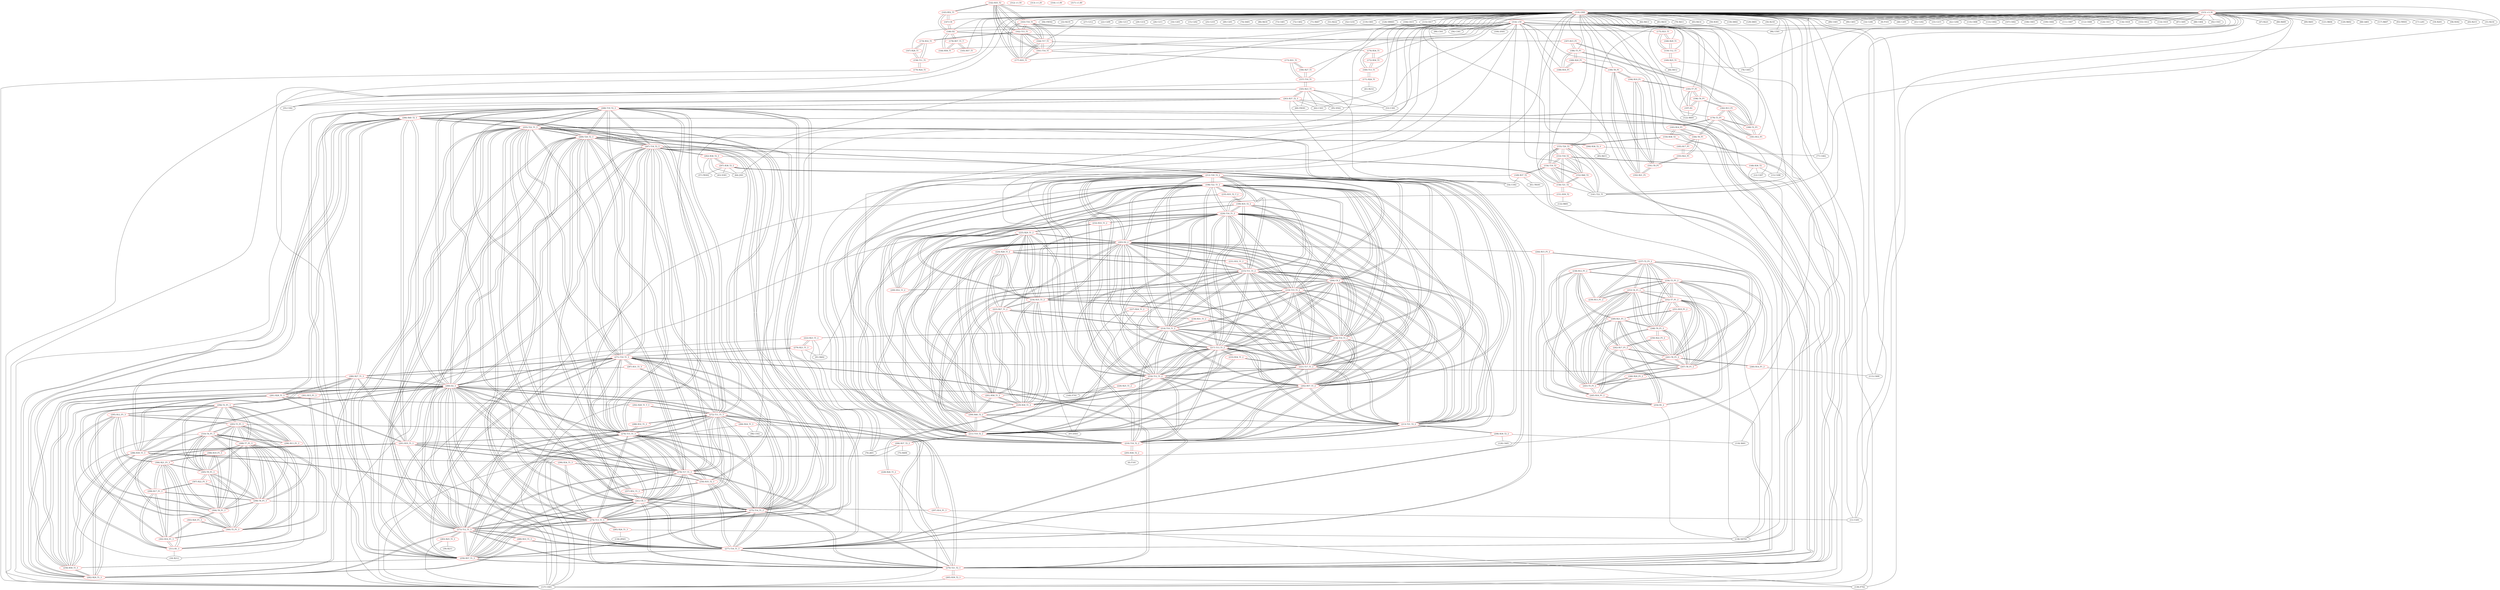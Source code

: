 graph {
	142 [label="(142) R35_T2" color=red]
	163 [label="(163) T16_T1"]
	162 [label="(162) T15_T1"]
	177 [label="(177) R35_T1"]
	161 [label="(161) T14_T1"]
	164 [label="(164) T17_T1"]
	143 [label="(143) R52_T1"]
	141 [label="(141) T22_T1"]
	143 [label="(143) R52_T1" color=red]
	146 [label="(146) D2"]
	147 [label="(147) C8"]
	142 [label="(142) R35_T2"]
	141 [label="(141) T22_T1"]
	144 [label="(144) R58_T1" color=red]
	178 [label="(178) R57_T1_T"]
	146 [label="(146) D2"]
	145 [label="(145) R57_T1" color=red]
	178 [label="(178) R57_T1_T"]
	146 [label="(146) D2" color=red]
	143 [label="(143) R52_T1"]
	147 [label="(147) C8"]
	144 [label="(144) R58_T1"]
	178 [label="(178) R57_T1_T"]
	187 [label="(187) R15_P1"]
	147 [label="(147) C8" color=red]
	146 [label="(146) D2"]
	143 [label="(143) R52_T1"]
	148 [label="(148) R36_T2" color=red]
	12 [label="(12) C207"]
	11 [label="(11) U201"]
	13 [label="(13) C208"]
	153 [label="(153) T18_T2"]
	149 [label="(149) R37_T2" color=red]
	137 [label="(137) U601"]
	54 [label="(54) U302"]
	61 [label="(61) TR301"]
	154 [label="(154) T19_T2"]
	150 [label="(150) R38_T2" color=red]
	137 [label="(137) U601"]
	183 [label="(183) R14_P1"]
	155 [label="(155) T20_T2"]
	151 [label="(151) R39_T2" color=red]
	137 [label="(137) U601"]
	132 [label="(132) R601"]
	156 [label="(156) T21_T2"]
	152 [label="(152) R40_T2" color=red]
	141 [label="(141) T22_T1"]
	154 [label="(154) T19_T2"]
	153 [label="(153) T18_T2"]
	156 [label="(156) T21_T2"]
	155 [label="(155) T20_T2"]
	153 [label="(153) T18_T2" color=red]
	141 [label="(141) T22_T1"]
	154 [label="(154) T19_T2"]
	152 [label="(152) R40_T2"]
	156 [label="(156) T21_T2"]
	155 [label="(155) T20_T2"]
	148 [label="(148) R36_T2"]
	154 [label="(154) T19_T2" color=red]
	141 [label="(141) T22_T1"]
	153 [label="(153) T18_T2"]
	152 [label="(152) R40_T2"]
	156 [label="(156) T21_T2"]
	155 [label="(155) T20_T2"]
	149 [label="(149) R37_T2"]
	155 [label="(155) T20_T2" color=red]
	141 [label="(141) T22_T1"]
	154 [label="(154) T19_T2"]
	153 [label="(153) T18_T2"]
	152 [label="(152) R40_T2"]
	156 [label="(156) T21_T2"]
	150 [label="(150) R38_T2"]
	156 [label="(156) T21_T2" color=red]
	141 [label="(141) T22_T1"]
	154 [label="(154) T19_T2"]
	153 [label="(153) T18_T2"]
	152 [label="(152) R40_T2"]
	155 [label="(155) T20_T2"]
	151 [label="(151) R39_T2"]
	157 [label="(157) T10_T1" color=red]
	165 [label="(165) R23_T1"]
	173 [label="(173) R31_T1"]
	166 [label="(166) R27_T1"]
	158 [label="(158) T11_T1" color=red]
	170 [label="(170) R24_T1"]
	174 [label="(174) R32_T1"]
	167 [label="(167) R28_T1"]
	159 [label="(159) T12_T1" color=red]
	175 [label="(175) R33_T1"]
	168 [label="(168) R29_T1"]
	169 [label="(169) R25_T1"]
	160 [label="(160) T13_T1" color=red]
	172 [label="(172) R30_T1"]
	176 [label="(176) R34_T1"]
	171 [label="(171) R26_T1"]
	161 [label="(161) T14_T1" color=red]
	163 [label="(163) T16_T1"]
	162 [label="(162) T15_T1"]
	177 [label="(177) R35_T1"]
	164 [label="(164) T17_T1"]
	142 [label="(142) R35_T2"]
	173 [label="(173) R31_T1"]
	162 [label="(162) T15_T1" color=red]
	163 [label="(163) T16_T1"]
	177 [label="(177) R35_T1"]
	161 [label="(161) T14_T1"]
	164 [label="(164) T17_T1"]
	142 [label="(142) R35_T2"]
	174 [label="(174) R32_T1"]
	163 [label="(163) T16_T1" color=red]
	162 [label="(162) T15_T1"]
	177 [label="(177) R35_T1"]
	161 [label="(161) T14_T1"]
	164 [label="(164) T17_T1"]
	142 [label="(142) R35_T2"]
	175 [label="(175) R33_T1"]
	164 [label="(164) T17_T1" color=red]
	163 [label="(163) T16_T1"]
	162 [label="(162) T15_T1"]
	177 [label="(177) R35_T1"]
	161 [label="(161) T14_T1"]
	142 [label="(142) R35_T2"]
	176 [label="(176) R34_T1"]
	165 [label="(165) R23_T1" color=red]
	53 [label="(53) U301"]
	60 [label="(60) FB301"]
	55 [label="(55) C302"]
	54 [label="(54) U302"]
	95 [label="(95) D502"]
	62 [label="(62) C303"]
	137 [label="(137) U601"]
	263 [label="(263) R37_T2_3"]
	157 [label="(157) T10_T1"]
	166 [label="(166) R27_T1" color=red]
	157 [label="(157) T10_T1"]
	173 [label="(173) R31_T1"]
	167 [label="(167) R28_T1" color=red]
	174 [label="(174) R32_T1"]
	158 [label="(158) T11_T1"]
	168 [label="(168) R29_T1" color=red]
	175 [label="(175) R33_T1"]
	159 [label="(159) T12_T1"]
	169 [label="(169) R25_T1" color=red]
	84 [label="(84) R412"]
	78 [label="(78) U403"]
	159 [label="(159) T12_T1"]
	170 [label="(170) R24_T1" color=red]
	137 [label="(137) U601"]
	158 [label="(158) T11_T1"]
	171 [label="(171) R26_T1" color=red]
	137 [label="(137) U601"]
	41 [label="(41) R214"]
	160 [label="(160) T13_T1"]
	172 [label="(172) R30_T1" color=red]
	176 [label="(176) R34_T1"]
	160 [label="(160) T13_T1"]
	173 [label="(173) R31_T1" color=red]
	157 [label="(157) T10_T1"]
	166 [label="(166) R27_T1"]
	161 [label="(161) T14_T1"]
	174 [label="(174) R32_T1" color=red]
	162 [label="(162) T15_T1"]
	167 [label="(167) R28_T1"]
	158 [label="(158) T11_T1"]
	175 [label="(175) R33_T1" color=red]
	163 [label="(163) T16_T1"]
	168 [label="(168) R29_T1"]
	159 [label="(159) T12_T1"]
	176 [label="(176) R34_T1" color=red]
	164 [label="(164) T17_T1"]
	172 [label="(172) R30_T1"]
	160 [label="(160) T13_T1"]
	177 [label="(177) R35_T1" color=red]
	163 [label="(163) T16_T1"]
	162 [label="(162) T15_T1"]
	161 [label="(161) T14_T1"]
	164 [label="(164) T17_T1"]
	142 [label="(142) R35_T2"]
	178 [label="(178) R57_T1_T" color=red]
	144 [label="(144) R58_T1"]
	146 [label="(146) D2"]
	145 [label="(145) R57_T1"]
	179 [label="(179) T3_P1" color=red]
	183 [label="(183) R14_P1"]
	184 [label="(184) T6_P1"]
	182 [label="(182) R13_P1"]
	181 [label="(181) R12_P1"]
	180 [label="(180) T2_P1"]
	180 [label="(180) T2_P1" color=red]
	182 [label="(182) R13_P1"]
	179 [label="(179) T3_P1"]
	181 [label="(181) R12_P1"]
	186 [label="(186) T5_P1"]
	187 [label="(187) R15_P1"]
	181 [label="(181) R12_P1" color=red]
	182 [label="(182) R13_P1"]
	179 [label="(179) T3_P1"]
	180 [label="(180) T2_P1"]
	182 [label="(182) R13_P1" color=red]
	196 [label="(196) T4_P1"]
	179 [label="(179) T3_P1"]
	181 [label="(181) R12_P1"]
	180 [label="(180) T2_P1"]
	183 [label="(183) R14_P1" color=red]
	137 [label="(137) U601"]
	150 [label="(150) R38_T2"]
	179 [label="(179) T3_P1"]
	184 [label="(184) T6_P1"]
	184 [label="(184) T6_P1" color=red]
	183 [label="(183) R14_P1"]
	179 [label="(179) T3_P1"]
	193 [label="(193) R22_P1"]
	185 [label="(185) R17_P1"]
	185 [label="(185) R17_P1" color=red]
	193 [label="(193) R22_P1"]
	184 [label="(184) T6_P1"]
	186 [label="(186) T5_P1" color=red]
	180 [label="(180) T2_P1"]
	187 [label="(187) R15_P1"]
	188 [label="(188) R16_P1"]
	189 [label="(189) R20_P1"]
	187 [label="(187) R15_P1" color=red]
	146 [label="(146) D2"]
	180 [label="(180) T2_P1"]
	186 [label="(186) T5_P1"]
	188 [label="(188) R16_P1" color=red]
	186 [label="(186) T5_P1"]
	189 [label="(189) R20_P1"]
	189 [label="(189) R20_P1" color=red]
	190 [label="(190) T8_P1"]
	188 [label="(188) R16_P1"]
	186 [label="(186) T5_P1"]
	190 [label="(190) T8_P1" color=red]
	191 [label="(191) T9_P1"]
	192 [label="(192) R21_P1"]
	194 [label="(194) R19_P1"]
	189 [label="(189) R20_P1"]
	191 [label="(191) T9_P1" color=red]
	193 [label="(193) R22_P1"]
	192 [label="(192) R21_P1"]
	190 [label="(190) T8_P1"]
	194 [label="(194) R19_P1"]
	192 [label="(192) R21_P1" color=red]
	191 [label="(191) T9_P1"]
	190 [label="(190) T8_P1"]
	194 [label="(194) R19_P1"]
	193 [label="(193) R22_P1" color=red]
	191 [label="(191) T9_P1"]
	184 [label="(184) T6_P1"]
	185 [label="(185) R17_P1"]
	194 [label="(194) R19_P1" color=red]
	191 [label="(191) T9_P1"]
	192 [label="(192) R21_P1"]
	190 [label="(190) T8_P1"]
	195 [label="(195) T7_P1"]
	195 [label="(195) T7_P1" color=red]
	197 [label="(197) R1"]
	196 [label="(196) T4_P1"]
	122 [label="(122) R605"]
	194 [label="(194) R19_P1"]
	196 [label="(196) T4_P1" color=red]
	182 [label="(182) R13_P1"]
	197 [label="(197) R1"]
	195 [label="(195) T7_P1"]
	122 [label="(122) R605"]
	197 [label="(197) R1" color=red]
	196 [label="(196) T4_P1"]
	195 [label="(195) T7_P1"]
	122 [label="(122) R605"]
	198 [label="(198) T22_T1_2" color=red]
	212 [label="(212) T20_T2_2"]
	210 [label="(210) T18_T2_2"]
	211 [label="(211) T19_T2_2"]
	213 [label="(213) T21_T2_2"]
	202 [label="(202) R57_T1_2"]
	203 [label="(203) D2_2"]
	215 [label="(215) T11_T1_2"]
	220 [label="(220) T16_T1_2"]
	221 [label="(221) T17_T1_2"]
	214 [label="(214) T10_T1_2"]
	216 [label="(216) T12_T1_2"]
	217 [label="(217) T13_T1_2"]
	218 [label="(218) T14_T1_2"]
	219 [label="(219) T15_T1_2"]
	204 [label="(204) C8_2"]
	209 [label="(209) R40_T2_2"]
	200 [label="(200) R52_T1_2"]
	235 [label="(235) R35_T2_T_2"]
	199 [label="(199) R35_T2_2" color=red]
	220 [label="(220) T16_T1_2"]
	219 [label="(219) T15_T1_2"]
	234 [label="(234) R35_T1_2"]
	218 [label="(218) T14_T1_2"]
	221 [label="(221) T17_T1_2"]
	235 [label="(235) R35_T2_T_2"]
	200 [label="(200) R52_T1_2" color=red]
	203 [label="(203) D2_2"]
	204 [label="(204) C8_2"]
	235 [label="(235) R35_T2_T_2"]
	198 [label="(198) T22_T1_2"]
	201 [label="(201) R58_T1_2" color=red]
	202 [label="(202) R57_T1_2"]
	203 [label="(203) D2_2"]
	225 [label="(225) R29_T1_2"]
	234 [label="(234) R35_T1_2"]
	209 [label="(209) R40_T2_2"]
	229 [label="(229) R30_T1_2"]
	223 [label="(223) R27_T1_2"]
	224 [label="(224) R28_T1_2"]
	202 [label="(202) R57_T1_2" color=red]
	212 [label="(212) T20_T2_2"]
	210 [label="(210) T18_T2_2"]
	211 [label="(211) T19_T2_2"]
	213 [label="(213) T21_T2_2"]
	198 [label="(198) T22_T1_2"]
	203 [label="(203) D2_2"]
	215 [label="(215) T11_T1_2"]
	220 [label="(220) T16_T1_2"]
	221 [label="(221) T17_T1_2"]
	214 [label="(214) T10_T1_2"]
	216 [label="(216) T12_T1_2"]
	217 [label="(217) T13_T1_2"]
	218 [label="(218) T14_T1_2"]
	219 [label="(219) T15_T1_2"]
	204 [label="(204) C8_2"]
	201 [label="(201) R58_T1_2"]
	203 [label="(203) D2_2" color=red]
	212 [label="(212) T20_T2_2"]
	210 [label="(210) T18_T2_2"]
	211 [label="(211) T19_T2_2"]
	213 [label="(213) T21_T2_2"]
	202 [label="(202) R57_T1_2"]
	198 [label="(198) T22_T1_2"]
	215 [label="(215) T11_T1_2"]
	220 [label="(220) T16_T1_2"]
	221 [label="(221) T17_T1_2"]
	214 [label="(214) T10_T1_2"]
	216 [label="(216) T12_T1_2"]
	217 [label="(217) T13_T1_2"]
	218 [label="(218) T14_T1_2"]
	219 [label="(219) T15_T1_2"]
	204 [label="(204) C8_2"]
	200 [label="(200) R52_T1_2"]
	201 [label="(201) R58_T1_2"]
	225 [label="(225) R29_T1_2"]
	234 [label="(234) R35_T1_2"]
	209 [label="(209) R40_T2_2"]
	229 [label="(229) R30_T1_2"]
	223 [label="(223) R27_T1_2"]
	224 [label="(224) R28_T1_2"]
	244 [label="(244) R15_P1_2"]
	204 [label="(204) C8_2" color=red]
	212 [label="(212) T20_T2_2"]
	210 [label="(210) T18_T2_2"]
	211 [label="(211) T19_T2_2"]
	213 [label="(213) T21_T2_2"]
	202 [label="(202) R57_T1_2"]
	198 [label="(198) T22_T1_2"]
	203 [label="(203) D2_2"]
	215 [label="(215) T11_T1_2"]
	220 [label="(220) T16_T1_2"]
	221 [label="(221) T17_T1_2"]
	214 [label="(214) T10_T1_2"]
	216 [label="(216) T12_T1_2"]
	217 [label="(217) T13_T1_2"]
	218 [label="(218) T14_T1_2"]
	219 [label="(219) T15_T1_2"]
	200 [label="(200) R52_T1_2"]
	205 [label="(205) R36_T2_2" color=red]
	0 [label="(0) F101"]
	210 [label="(210) T18_T2_2"]
	206 [label="(206) R37_T2_2" color=red]
	137 [label="(137) U601"]
	76 [label="(76) J401"]
	75 [label="(75) R406"]
	211 [label="(211) T19_T2_2"]
	207 [label="(207) R38_T2_2" color=red]
	63 [label="(63) D301"]
	54 [label="(54) U302"]
	57 [label="(57) FB302"]
	64 [label="(64) J301"]
	262 [label="(262) R36_T2_3"]
	212 [label="(212) T20_T2_2"]
	208 [label="(208) R39_T2_2" color=red]
	128 [label="(128) C605"]
	118 [label="(118) X601"]
	137 [label="(137) U601"]
	213 [label="(213) T21_T2_2"]
	209 [label="(209) R40_T2_2" color=red]
	225 [label="(225) R29_T1_2"]
	234 [label="(234) R35_T1_2"]
	229 [label="(229) R30_T1_2"]
	203 [label="(203) D2_2"]
	201 [label="(201) R58_T1_2"]
	223 [label="(223) R27_T1_2"]
	224 [label="(224) R28_T1_2"]
	198 [label="(198) T22_T1_2"]
	211 [label="(211) T19_T2_2"]
	210 [label="(210) T18_T2_2"]
	213 [label="(213) T21_T2_2"]
	212 [label="(212) T20_T2_2"]
	210 [label="(210) T18_T2_2" color=red]
	212 [label="(212) T20_T2_2"]
	211 [label="(211) T19_T2_2"]
	213 [label="(213) T21_T2_2"]
	202 [label="(202) R57_T1_2"]
	198 [label="(198) T22_T1_2"]
	203 [label="(203) D2_2"]
	215 [label="(215) T11_T1_2"]
	220 [label="(220) T16_T1_2"]
	221 [label="(221) T17_T1_2"]
	214 [label="(214) T10_T1_2"]
	216 [label="(216) T12_T1_2"]
	217 [label="(217) T13_T1_2"]
	218 [label="(218) T14_T1_2"]
	219 [label="(219) T15_T1_2"]
	204 [label="(204) C8_2"]
	209 [label="(209) R40_T2_2"]
	205 [label="(205) R36_T2_2"]
	211 [label="(211) T19_T2_2" color=red]
	212 [label="(212) T20_T2_2"]
	210 [label="(210) T18_T2_2"]
	213 [label="(213) T21_T2_2"]
	202 [label="(202) R57_T1_2"]
	198 [label="(198) T22_T1_2"]
	203 [label="(203) D2_2"]
	215 [label="(215) T11_T1_2"]
	220 [label="(220) T16_T1_2"]
	221 [label="(221) T17_T1_2"]
	214 [label="(214) T10_T1_2"]
	216 [label="(216) T12_T1_2"]
	217 [label="(217) T13_T1_2"]
	218 [label="(218) T14_T1_2"]
	219 [label="(219) T15_T1_2"]
	204 [label="(204) C8_2"]
	209 [label="(209) R40_T2_2"]
	206 [label="(206) R37_T2_2"]
	212 [label="(212) T20_T2_2" color=red]
	210 [label="(210) T18_T2_2"]
	211 [label="(211) T19_T2_2"]
	213 [label="(213) T21_T2_2"]
	202 [label="(202) R57_T1_2"]
	198 [label="(198) T22_T1_2"]
	203 [label="(203) D2_2"]
	215 [label="(215) T11_T1_2"]
	220 [label="(220) T16_T1_2"]
	221 [label="(221) T17_T1_2"]
	214 [label="(214) T10_T1_2"]
	216 [label="(216) T12_T1_2"]
	217 [label="(217) T13_T1_2"]
	218 [label="(218) T14_T1_2"]
	219 [label="(219) T15_T1_2"]
	204 [label="(204) C8_2"]
	209 [label="(209) R40_T2_2"]
	207 [label="(207) R38_T2_2"]
	213 [label="(213) T21_T2_2" color=red]
	212 [label="(212) T20_T2_2"]
	210 [label="(210) T18_T2_2"]
	211 [label="(211) T19_T2_2"]
	202 [label="(202) R57_T1_2"]
	198 [label="(198) T22_T1_2"]
	203 [label="(203) D2_2"]
	215 [label="(215) T11_T1_2"]
	220 [label="(220) T16_T1_2"]
	221 [label="(221) T17_T1_2"]
	214 [label="(214) T10_T1_2"]
	216 [label="(216) T12_T1_2"]
	217 [label="(217) T13_T1_2"]
	218 [label="(218) T14_T1_2"]
	219 [label="(219) T15_T1_2"]
	204 [label="(204) C8_2"]
	209 [label="(209) R40_T2_2"]
	208 [label="(208) R39_T2_2"]
	214 [label="(214) T10_T1_2" color=red]
	212 [label="(212) T20_T2_2"]
	210 [label="(210) T18_T2_2"]
	211 [label="(211) T19_T2_2"]
	213 [label="(213) T21_T2_2"]
	202 [label="(202) R57_T1_2"]
	198 [label="(198) T22_T1_2"]
	203 [label="(203) D2_2"]
	215 [label="(215) T11_T1_2"]
	220 [label="(220) T16_T1_2"]
	221 [label="(221) T17_T1_2"]
	216 [label="(216) T12_T1_2"]
	217 [label="(217) T13_T1_2"]
	218 [label="(218) T14_T1_2"]
	219 [label="(219) T15_T1_2"]
	204 [label="(204) C8_2"]
	222 [label="(222) R23_T1_2"]
	230 [label="(230) R31_T1_2"]
	223 [label="(223) R27_T1_2"]
	215 [label="(215) T11_T1_2" color=red]
	212 [label="(212) T20_T2_2"]
	210 [label="(210) T18_T2_2"]
	211 [label="(211) T19_T2_2"]
	213 [label="(213) T21_T2_2"]
	202 [label="(202) R57_T1_2"]
	198 [label="(198) T22_T1_2"]
	203 [label="(203) D2_2"]
	220 [label="(220) T16_T1_2"]
	221 [label="(221) T17_T1_2"]
	214 [label="(214) T10_T1_2"]
	216 [label="(216) T12_T1_2"]
	217 [label="(217) T13_T1_2"]
	218 [label="(218) T14_T1_2"]
	219 [label="(219) T15_T1_2"]
	204 [label="(204) C8_2"]
	227 [label="(227) R24_T1_2"]
	231 [label="(231) R32_T1_2"]
	224 [label="(224) R28_T1_2"]
	216 [label="(216) T12_T1_2" color=red]
	212 [label="(212) T20_T2_2"]
	210 [label="(210) T18_T2_2"]
	211 [label="(211) T19_T2_2"]
	213 [label="(213) T21_T2_2"]
	202 [label="(202) R57_T1_2"]
	198 [label="(198) T22_T1_2"]
	203 [label="(203) D2_2"]
	215 [label="(215) T11_T1_2"]
	220 [label="(220) T16_T1_2"]
	221 [label="(221) T17_T1_2"]
	214 [label="(214) T10_T1_2"]
	217 [label="(217) T13_T1_2"]
	218 [label="(218) T14_T1_2"]
	219 [label="(219) T15_T1_2"]
	204 [label="(204) C8_2"]
	232 [label="(232) R33_T1_2"]
	225 [label="(225) R29_T1_2"]
	226 [label="(226) R25_T1_2"]
	217 [label="(217) T13_T1_2" color=red]
	212 [label="(212) T20_T2_2"]
	210 [label="(210) T18_T2_2"]
	211 [label="(211) T19_T2_2"]
	213 [label="(213) T21_T2_2"]
	202 [label="(202) R57_T1_2"]
	198 [label="(198) T22_T1_2"]
	203 [label="(203) D2_2"]
	215 [label="(215) T11_T1_2"]
	220 [label="(220) T16_T1_2"]
	221 [label="(221) T17_T1_2"]
	214 [label="(214) T10_T1_2"]
	216 [label="(216) T12_T1_2"]
	218 [label="(218) T14_T1_2"]
	219 [label="(219) T15_T1_2"]
	204 [label="(204) C8_2"]
	229 [label="(229) R30_T1_2"]
	233 [label="(233) R34_T1_2"]
	228 [label="(228) R26_T1_2"]
	218 [label="(218) T14_T1_2" color=red]
	212 [label="(212) T20_T2_2"]
	210 [label="(210) T18_T2_2"]
	211 [label="(211) T19_T2_2"]
	213 [label="(213) T21_T2_2"]
	202 [label="(202) R57_T1_2"]
	198 [label="(198) T22_T1_2"]
	203 [label="(203) D2_2"]
	215 [label="(215) T11_T1_2"]
	220 [label="(220) T16_T1_2"]
	221 [label="(221) T17_T1_2"]
	214 [label="(214) T10_T1_2"]
	216 [label="(216) T12_T1_2"]
	217 [label="(217) T13_T1_2"]
	219 [label="(219) T15_T1_2"]
	204 [label="(204) C8_2"]
	234 [label="(234) R35_T1_2"]
	199 [label="(199) R35_T2_2"]
	230 [label="(230) R31_T1_2"]
	219 [label="(219) T15_T1_2" color=red]
	212 [label="(212) T20_T2_2"]
	210 [label="(210) T18_T2_2"]
	211 [label="(211) T19_T2_2"]
	213 [label="(213) T21_T2_2"]
	202 [label="(202) R57_T1_2"]
	198 [label="(198) T22_T1_2"]
	203 [label="(203) D2_2"]
	215 [label="(215) T11_T1_2"]
	220 [label="(220) T16_T1_2"]
	221 [label="(221) T17_T1_2"]
	214 [label="(214) T10_T1_2"]
	216 [label="(216) T12_T1_2"]
	217 [label="(217) T13_T1_2"]
	218 [label="(218) T14_T1_2"]
	204 [label="(204) C8_2"]
	234 [label="(234) R35_T1_2"]
	199 [label="(199) R35_T2_2"]
	231 [label="(231) R32_T1_2"]
	220 [label="(220) T16_T1_2" color=red]
	212 [label="(212) T20_T2_2"]
	210 [label="(210) T18_T2_2"]
	211 [label="(211) T19_T2_2"]
	213 [label="(213) T21_T2_2"]
	202 [label="(202) R57_T1_2"]
	198 [label="(198) T22_T1_2"]
	203 [label="(203) D2_2"]
	215 [label="(215) T11_T1_2"]
	221 [label="(221) T17_T1_2"]
	214 [label="(214) T10_T1_2"]
	216 [label="(216) T12_T1_2"]
	217 [label="(217) T13_T1_2"]
	218 [label="(218) T14_T1_2"]
	219 [label="(219) T15_T1_2"]
	204 [label="(204) C8_2"]
	234 [label="(234) R35_T1_2"]
	199 [label="(199) R35_T2_2"]
	232 [label="(232) R33_T1_2"]
	221 [label="(221) T17_T1_2" color=red]
	212 [label="(212) T20_T2_2"]
	210 [label="(210) T18_T2_2"]
	211 [label="(211) T19_T2_2"]
	213 [label="(213) T21_T2_2"]
	202 [label="(202) R57_T1_2"]
	198 [label="(198) T22_T1_2"]
	203 [label="(203) D2_2"]
	215 [label="(215) T11_T1_2"]
	220 [label="(220) T16_T1_2"]
	214 [label="(214) T10_T1_2"]
	216 [label="(216) T12_T1_2"]
	217 [label="(217) T13_T1_2"]
	218 [label="(218) T14_T1_2"]
	219 [label="(219) T15_T1_2"]
	204 [label="(204) C8_2"]
	234 [label="(234) R35_T1_2"]
	199 [label="(199) R35_T2_2"]
	233 [label="(233) R34_T1_2"]
	222 [label="(222) R23_T1_2" color=red]
	76 [label="(76) J401"]
	137 [label="(137) U601"]
	91 [label="(91) R402"]
	279 [label="(279) R23_T1_3"]
	214 [label="(214) T10_T1_2"]
	223 [label="(223) R27_T1_2" color=red]
	225 [label="(225) R29_T1_2"]
	234 [label="(234) R35_T1_2"]
	209 [label="(209) R40_T2_2"]
	229 [label="(229) R30_T1_2"]
	203 [label="(203) D2_2"]
	201 [label="(201) R58_T1_2"]
	224 [label="(224) R28_T1_2"]
	214 [label="(214) T10_T1_2"]
	230 [label="(230) R31_T1_2"]
	224 [label="(224) R28_T1_2" color=red]
	225 [label="(225) R29_T1_2"]
	234 [label="(234) R35_T1_2"]
	209 [label="(209) R40_T2_2"]
	229 [label="(229) R30_T1_2"]
	203 [label="(203) D2_2"]
	201 [label="(201) R58_T1_2"]
	223 [label="(223) R27_T1_2"]
	231 [label="(231) R32_T1_2"]
	215 [label="(215) T11_T1_2"]
	225 [label="(225) R29_T1_2" color=red]
	234 [label="(234) R35_T1_2"]
	209 [label="(209) R40_T2_2"]
	229 [label="(229) R30_T1_2"]
	203 [label="(203) D2_2"]
	201 [label="(201) R58_T1_2"]
	223 [label="(223) R27_T1_2"]
	224 [label="(224) R28_T1_2"]
	232 [label="(232) R33_T1_2"]
	216 [label="(216) T12_T1_2"]
	226 [label="(226) R25_T1_2" color=red]
	137 [label="(137) U601"]
	140 [label="(140) P701"]
	216 [label="(216) T12_T1_2"]
	227 [label="(227) R24_T1_2" color=red]
	140 [label="(140) P701"]
	97 [label="(97) D503"]
	215 [label="(215) T11_T1_2"]
	228 [label="(228) R26_T1_2" color=red]
	137 [label="(137) U601"]
	139 [label="(139) P702"]
	217 [label="(217) T13_T1_2"]
	229 [label="(229) R30_T1_2" color=red]
	225 [label="(225) R29_T1_2"]
	234 [label="(234) R35_T1_2"]
	209 [label="(209) R40_T2_2"]
	203 [label="(203) D2_2"]
	201 [label="(201) R58_T1_2"]
	223 [label="(223) R27_T1_2"]
	224 [label="(224) R28_T1_2"]
	233 [label="(233) R34_T1_2"]
	217 [label="(217) T13_T1_2"]
	230 [label="(230) R31_T1_2" color=red]
	214 [label="(214) T10_T1_2"]
	223 [label="(223) R27_T1_2"]
	218 [label="(218) T14_T1_2"]
	231 [label="(231) R32_T1_2" color=red]
	219 [label="(219) T15_T1_2"]
	224 [label="(224) R28_T1_2"]
	215 [label="(215) T11_T1_2"]
	232 [label="(232) R33_T1_2" color=red]
	220 [label="(220) T16_T1_2"]
	225 [label="(225) R29_T1_2"]
	216 [label="(216) T12_T1_2"]
	233 [label="(233) R34_T1_2" color=red]
	221 [label="(221) T17_T1_2"]
	229 [label="(229) R30_T1_2"]
	217 [label="(217) T13_T1_2"]
	234 [label="(234) R35_T1_2" color=red]
	225 [label="(225) R29_T1_2"]
	209 [label="(209) R40_T2_2"]
	229 [label="(229) R30_T1_2"]
	203 [label="(203) D2_2"]
	201 [label="(201) R58_T1_2"]
	223 [label="(223) R27_T1_2"]
	224 [label="(224) R28_T1_2"]
	220 [label="(220) T16_T1_2"]
	219 [label="(219) T15_T1_2"]
	218 [label="(218) T14_T1_2"]
	221 [label="(221) T17_T1_2"]
	199 [label="(199) R35_T2_2"]
	235 [label="(235) R35_T2_T_2" color=red]
	200 [label="(200) R52_T1_2"]
	198 [label="(198) T22_T1_2"]
	199 [label="(199) R35_T2_2"]
	236 [label="(236) T3_P1_2" color=red]
	253 [label="(253) T4_P1_2"]
	252 [label="(252) T7_P1_2"]
	243 [label="(243) T5_P1_2"]
	248 [label="(248) T9_P1_2"]
	247 [label="(247) T8_P1_2"]
	241 [label="(241) T6_P1_2"]
	237 [label="(237) T2_P1_2"]
	240 [label="(240) R14_P1_2"]
	239 [label="(239) R13_P1_2"]
	238 [label="(238) R12_P1_2"]
	237 [label="(237) T2_P1_2" color=red]
	236 [label="(236) T3_P1_2"]
	253 [label="(253) T4_P1_2"]
	252 [label="(252) T7_P1_2"]
	243 [label="(243) T5_P1_2"]
	248 [label="(248) T9_P1_2"]
	247 [label="(247) T8_P1_2"]
	241 [label="(241) T6_P1_2"]
	239 [label="(239) R13_P1_2"]
	238 [label="(238) R12_P1_2"]
	244 [label="(244) R15_P1_2"]
	238 [label="(238) R12_P1_2" color=red]
	249 [label="(249) R21_P1_2"]
	245 [label="(245) R16_P1_2"]
	242 [label="(242) R17_P1_2"]
	254 [label="(254) R1_2"]
	239 [label="(239) R13_P1_2"]
	236 [label="(236) T3_P1_2"]
	237 [label="(237) T2_P1_2"]
	239 [label="(239) R13_P1_2" color=red]
	253 [label="(253) T4_P1_2"]
	236 [label="(236) T3_P1_2"]
	238 [label="(238) R12_P1_2"]
	237 [label="(237) T2_P1_2"]
	240 [label="(240) R14_P1_2" color=red]
	113 [label="(113) C609"]
	236 [label="(236) T3_P1_2"]
	241 [label="(241) T6_P1_2"]
	241 [label="(241) T6_P1_2" color=red]
	236 [label="(236) T3_P1_2"]
	253 [label="(253) T4_P1_2"]
	252 [label="(252) T7_P1_2"]
	243 [label="(243) T5_P1_2"]
	248 [label="(248) T9_P1_2"]
	247 [label="(247) T8_P1_2"]
	237 [label="(237) T2_P1_2"]
	240 [label="(240) R14_P1_2"]
	250 [label="(250) R22_P1_2"]
	242 [label="(242) R17_P1_2"]
	242 [label="(242) R17_P1_2" color=red]
	249 [label="(249) R21_P1_2"]
	245 [label="(245) R16_P1_2"]
	238 [label="(238) R12_P1_2"]
	254 [label="(254) R1_2"]
	250 [label="(250) R22_P1_2"]
	241 [label="(241) T6_P1_2"]
	243 [label="(243) T5_P1_2" color=red]
	236 [label="(236) T3_P1_2"]
	253 [label="(253) T4_P1_2"]
	252 [label="(252) T7_P1_2"]
	248 [label="(248) T9_P1_2"]
	247 [label="(247) T8_P1_2"]
	241 [label="(241) T6_P1_2"]
	237 [label="(237) T2_P1_2"]
	244 [label="(244) R15_P1_2"]
	245 [label="(245) R16_P1_2"]
	246 [label="(246) R20_P1_2"]
	244 [label="(244) R15_P1_2" color=red]
	203 [label="(203) D2_2"]
	237 [label="(237) T2_P1_2"]
	243 [label="(243) T5_P1_2"]
	245 [label="(245) R16_P1_2" color=red]
	249 [label="(249) R21_P1_2"]
	238 [label="(238) R12_P1_2"]
	242 [label="(242) R17_P1_2"]
	254 [label="(254) R1_2"]
	243 [label="(243) T5_P1_2"]
	246 [label="(246) R20_P1_2"]
	246 [label="(246) R20_P1_2" color=red]
	247 [label="(247) T8_P1_2"]
	245 [label="(245) R16_P1_2"]
	243 [label="(243) T5_P1_2"]
	247 [label="(247) T8_P1_2" color=red]
	236 [label="(236) T3_P1_2"]
	253 [label="(253) T4_P1_2"]
	252 [label="(252) T7_P1_2"]
	243 [label="(243) T5_P1_2"]
	248 [label="(248) T9_P1_2"]
	241 [label="(241) T6_P1_2"]
	237 [label="(237) T2_P1_2"]
	249 [label="(249) R21_P1_2"]
	251 [label="(251) R19_P1_2"]
	246 [label="(246) R20_P1_2"]
	248 [label="(248) T9_P1_2" color=red]
	250 [label="(250) R22_P1_2"]
	236 [label="(236) T3_P1_2"]
	253 [label="(253) T4_P1_2"]
	252 [label="(252) T7_P1_2"]
	243 [label="(243) T5_P1_2"]
	247 [label="(247) T8_P1_2"]
	241 [label="(241) T6_P1_2"]
	237 [label="(237) T2_P1_2"]
	249 [label="(249) R21_P1_2"]
	251 [label="(251) R19_P1_2"]
	249 [label="(249) R21_P1_2" color=red]
	245 [label="(245) R16_P1_2"]
	238 [label="(238) R12_P1_2"]
	242 [label="(242) R17_P1_2"]
	254 [label="(254) R1_2"]
	248 [label="(248) T9_P1_2"]
	247 [label="(247) T8_P1_2"]
	251 [label="(251) R19_P1_2"]
	250 [label="(250) R22_P1_2" color=red]
	248 [label="(248) T9_P1_2"]
	241 [label="(241) T6_P1_2"]
	242 [label="(242) R17_P1_2"]
	251 [label="(251) R19_P1_2" color=red]
	248 [label="(248) T9_P1_2"]
	249 [label="(249) R21_P1_2"]
	247 [label="(247) T8_P1_2"]
	252 [label="(252) T7_P1_2"]
	252 [label="(252) T7_P1_2" color=red]
	236 [label="(236) T3_P1_2"]
	253 [label="(253) T4_P1_2"]
	243 [label="(243) T5_P1_2"]
	248 [label="(248) T9_P1_2"]
	247 [label="(247) T8_P1_2"]
	241 [label="(241) T6_P1_2"]
	237 [label="(237) T2_P1_2"]
	254 [label="(254) R1_2"]
	138 [label="(138) SH701"]
	251 [label="(251) R19_P1_2"]
	253 [label="(253) T4_P1_2" color=red]
	236 [label="(236) T3_P1_2"]
	252 [label="(252) T7_P1_2"]
	243 [label="(243) T5_P1_2"]
	248 [label="(248) T9_P1_2"]
	247 [label="(247) T8_P1_2"]
	241 [label="(241) T6_P1_2"]
	237 [label="(237) T2_P1_2"]
	239 [label="(239) R13_P1_2"]
	254 [label="(254) R1_2"]
	138 [label="(138) SH701"]
	254 [label="(254) R1_2" color=red]
	253 [label="(253) T4_P1_2"]
	252 [label="(252) T7_P1_2"]
	138 [label="(138) SH701"]
	249 [label="(249) R21_P1_2"]
	245 [label="(245) R16_P1_2"]
	238 [label="(238) R12_P1_2"]
	242 [label="(242) R17_P1_2"]
	255 [label="(255) T22_T1_3" color=red]
	269 [label="(269) T20_T2_3"]
	267 [label="(267) T18_T2_3"]
	268 [label="(268) T19_T2_3"]
	270 [label="(270) T21_T2_3"]
	259 [label="(259) R57_T1_3"]
	260 [label="(260) D2_3"]
	272 [label="(272) T11_T1_3"]
	277 [label="(277) T16_T1_3"]
	278 [label="(278) T17_T1_3"]
	271 [label="(271) T10_T1_3"]
	273 [label="(273) T12_T1_3"]
	274 [label="(274) T13_T1_3"]
	275 [label="(275) T14_T1_3"]
	276 [label="(276) T15_T1_3"]
	261 [label="(261) C8_3"]
	266 [label="(266) R40_T2_3"]
	257 [label="(257) R52_T1_3"]
	256 [label="(256) R35_T2_3"]
	256 [label="(256) R35_T2_3" color=red]
	277 [label="(277) T16_T1_3"]
	276 [label="(276) T15_T1_3"]
	291 [label="(291) R35_T1_3"]
	275 [label="(275) T14_T1_3"]
	278 [label="(278) T17_T1_3"]
	257 [label="(257) R52_T1_3"]
	255 [label="(255) T22_T1_3"]
	257 [label="(257) R52_T1_3" color=red]
	260 [label="(260) D2_3"]
	261 [label="(261) C8_3"]
	256 [label="(256) R35_T2_3"]
	255 [label="(255) T22_T1_3"]
	258 [label="(258) R58_T1_3" color=red]
	259 [label="(259) R57_T1_3"]
	260 [label="(260) D2_3"]
	282 [label="(282) R29_T1_3"]
	291 [label="(291) R35_T1_3"]
	266 [label="(266) R40_T2_3"]
	286 [label="(286) R30_T1_3"]
	280 [label="(280) R27_T1_3"]
	281 [label="(281) R28_T1_3"]
	259 [label="(259) R57_T1_3" color=red]
	269 [label="(269) T20_T2_3"]
	267 [label="(267) T18_T2_3"]
	268 [label="(268) T19_T2_3"]
	270 [label="(270) T21_T2_3"]
	255 [label="(255) T22_T1_3"]
	260 [label="(260) D2_3"]
	272 [label="(272) T11_T1_3"]
	277 [label="(277) T16_T1_3"]
	278 [label="(278) T17_T1_3"]
	271 [label="(271) T10_T1_3"]
	273 [label="(273) T12_T1_3"]
	274 [label="(274) T13_T1_3"]
	275 [label="(275) T14_T1_3"]
	276 [label="(276) T15_T1_3"]
	261 [label="(261) C8_3"]
	258 [label="(258) R58_T1_3"]
	260 [label="(260) D2_3" color=red]
	269 [label="(269) T20_T2_3"]
	267 [label="(267) T18_T2_3"]
	268 [label="(268) T19_T2_3"]
	270 [label="(270) T21_T2_3"]
	259 [label="(259) R57_T1_3"]
	255 [label="(255) T22_T1_3"]
	272 [label="(272) T11_T1_3"]
	277 [label="(277) T16_T1_3"]
	278 [label="(278) T17_T1_3"]
	271 [label="(271) T10_T1_3"]
	273 [label="(273) T12_T1_3"]
	274 [label="(274) T13_T1_3"]
	275 [label="(275) T14_T1_3"]
	276 [label="(276) T15_T1_3"]
	261 [label="(261) C8_3"]
	257 [label="(257) R52_T1_3"]
	258 [label="(258) R58_T1_3"]
	282 [label="(282) R29_T1_3"]
	291 [label="(291) R35_T1_3"]
	266 [label="(266) R40_T2_3"]
	286 [label="(286) R30_T1_3"]
	280 [label="(280) R27_T1_3"]
	281 [label="(281) R28_T1_3"]
	301 [label="(301) R15_P1_3"]
	261 [label="(261) C8_3" color=red]
	269 [label="(269) T20_T2_3"]
	267 [label="(267) T18_T2_3"]
	268 [label="(268) T19_T2_3"]
	270 [label="(270) T21_T2_3"]
	259 [label="(259) R57_T1_3"]
	255 [label="(255) T22_T1_3"]
	260 [label="(260) D2_3"]
	272 [label="(272) T11_T1_3"]
	277 [label="(277) T16_T1_3"]
	278 [label="(278) T17_T1_3"]
	271 [label="(271) T10_T1_3"]
	273 [label="(273) T12_T1_3"]
	274 [label="(274) T13_T1_3"]
	275 [label="(275) T14_T1_3"]
	276 [label="(276) T15_T1_3"]
	257 [label="(257) R52_T1_3"]
	262 [label="(262) R36_T2_3" color=red]
	63 [label="(63) D301"]
	54 [label="(54) U302"]
	57 [label="(57) FB302"]
	64 [label="(64) J301"]
	207 [label="(207) R38_T2_2"]
	267 [label="(267) T18_T2_3"]
	263 [label="(263) R37_T2_3" color=red]
	53 [label="(53) U301"]
	60 [label="(60) FB301"]
	55 [label="(55) C302"]
	54 [label="(54) U302"]
	95 [label="(95) D502"]
	62 [label="(62) C303"]
	137 [label="(137) U601"]
	165 [label="(165) R23_T1"]
	268 [label="(268) T19_T2_3"]
	264 [label="(264) R38_T2_3" color=red]
	85 [label="(85) R415"]
	77 [label="(77) U402"]
	269 [label="(269) T20_T2_3"]
	265 [label="(265) R39_T2_3" color=red]
	137 [label="(137) U601"]
	139 [label="(139) P702"]
	270 [label="(270) T21_T2_3"]
	266 [label="(266) R40_T2_3" color=red]
	282 [label="(282) R29_T1_3"]
	291 [label="(291) R35_T1_3"]
	286 [label="(286) R30_T1_3"]
	260 [label="(260) D2_3"]
	258 [label="(258) R58_T1_3"]
	280 [label="(280) R27_T1_3"]
	281 [label="(281) R28_T1_3"]
	255 [label="(255) T22_T1_3"]
	268 [label="(268) T19_T2_3"]
	267 [label="(267) T18_T2_3"]
	270 [label="(270) T21_T2_3"]
	269 [label="(269) T20_T2_3"]
	267 [label="(267) T18_T2_3" color=red]
	269 [label="(269) T20_T2_3"]
	268 [label="(268) T19_T2_3"]
	270 [label="(270) T21_T2_3"]
	259 [label="(259) R57_T1_3"]
	255 [label="(255) T22_T1_3"]
	260 [label="(260) D2_3"]
	272 [label="(272) T11_T1_3"]
	277 [label="(277) T16_T1_3"]
	278 [label="(278) T17_T1_3"]
	271 [label="(271) T10_T1_3"]
	273 [label="(273) T12_T1_3"]
	274 [label="(274) T13_T1_3"]
	275 [label="(275) T14_T1_3"]
	276 [label="(276) T15_T1_3"]
	261 [label="(261) C8_3"]
	266 [label="(266) R40_T2_3"]
	262 [label="(262) R36_T2_3"]
	268 [label="(268) T19_T2_3" color=red]
	269 [label="(269) T20_T2_3"]
	267 [label="(267) T18_T2_3"]
	270 [label="(270) T21_T2_3"]
	259 [label="(259) R57_T1_3"]
	255 [label="(255) T22_T1_3"]
	260 [label="(260) D2_3"]
	272 [label="(272) T11_T1_3"]
	277 [label="(277) T16_T1_3"]
	278 [label="(278) T17_T1_3"]
	271 [label="(271) T10_T1_3"]
	273 [label="(273) T12_T1_3"]
	274 [label="(274) T13_T1_3"]
	275 [label="(275) T14_T1_3"]
	276 [label="(276) T15_T1_3"]
	261 [label="(261) C8_3"]
	266 [label="(266) R40_T2_3"]
	263 [label="(263) R37_T2_3"]
	269 [label="(269) T20_T2_3" color=red]
	267 [label="(267) T18_T2_3"]
	268 [label="(268) T19_T2_3"]
	270 [label="(270) T21_T2_3"]
	259 [label="(259) R57_T1_3"]
	255 [label="(255) T22_T1_3"]
	260 [label="(260) D2_3"]
	272 [label="(272) T11_T1_3"]
	277 [label="(277) T16_T1_3"]
	278 [label="(278) T17_T1_3"]
	271 [label="(271) T10_T1_3"]
	273 [label="(273) T12_T1_3"]
	274 [label="(274) T13_T1_3"]
	275 [label="(275) T14_T1_3"]
	276 [label="(276) T15_T1_3"]
	261 [label="(261) C8_3"]
	266 [label="(266) R40_T2_3"]
	264 [label="(264) R38_T2_3"]
	270 [label="(270) T21_T2_3" color=red]
	269 [label="(269) T20_T2_3"]
	267 [label="(267) T18_T2_3"]
	268 [label="(268) T19_T2_3"]
	259 [label="(259) R57_T1_3"]
	255 [label="(255) T22_T1_3"]
	260 [label="(260) D2_3"]
	272 [label="(272) T11_T1_3"]
	277 [label="(277) T16_T1_3"]
	278 [label="(278) T17_T1_3"]
	271 [label="(271) T10_T1_3"]
	273 [label="(273) T12_T1_3"]
	274 [label="(274) T13_T1_3"]
	275 [label="(275) T14_T1_3"]
	276 [label="(276) T15_T1_3"]
	261 [label="(261) C8_3"]
	266 [label="(266) R40_T2_3"]
	265 [label="(265) R39_T2_3"]
	271 [label="(271) T10_T1_3" color=red]
	269 [label="(269) T20_T2_3"]
	267 [label="(267) T18_T2_3"]
	268 [label="(268) T19_T2_3"]
	270 [label="(270) T21_T2_3"]
	259 [label="(259) R57_T1_3"]
	255 [label="(255) T22_T1_3"]
	260 [label="(260) D2_3"]
	272 [label="(272) T11_T1_3"]
	277 [label="(277) T16_T1_3"]
	278 [label="(278) T17_T1_3"]
	273 [label="(273) T12_T1_3"]
	274 [label="(274) T13_T1_3"]
	275 [label="(275) T14_T1_3"]
	276 [label="(276) T15_T1_3"]
	261 [label="(261) C8_3"]
	279 [label="(279) R23_T1_3"]
	287 [label="(287) R31_T1_3"]
	280 [label="(280) R27_T1_3"]
	272 [label="(272) T11_T1_3" color=red]
	269 [label="(269) T20_T2_3"]
	267 [label="(267) T18_T2_3"]
	268 [label="(268) T19_T2_3"]
	270 [label="(270) T21_T2_3"]
	259 [label="(259) R57_T1_3"]
	255 [label="(255) T22_T1_3"]
	260 [label="(260) D2_3"]
	277 [label="(277) T16_T1_3"]
	278 [label="(278) T17_T1_3"]
	271 [label="(271) T10_T1_3"]
	273 [label="(273) T12_T1_3"]
	274 [label="(274) T13_T1_3"]
	275 [label="(275) T14_T1_3"]
	276 [label="(276) T15_T1_3"]
	261 [label="(261) C8_3"]
	284 [label="(284) R24_T1_3"]
	288 [label="(288) R32_T1_3"]
	292 [label="(292) R28_T1_T_3"]
	273 [label="(273) T12_T1_3" color=red]
	269 [label="(269) T20_T2_3"]
	267 [label="(267) T18_T2_3"]
	268 [label="(268) T19_T2_3"]
	270 [label="(270) T21_T2_3"]
	259 [label="(259) R57_T1_3"]
	255 [label="(255) T22_T1_3"]
	260 [label="(260) D2_3"]
	272 [label="(272) T11_T1_3"]
	277 [label="(277) T16_T1_3"]
	278 [label="(278) T17_T1_3"]
	271 [label="(271) T10_T1_3"]
	274 [label="(274) T13_T1_3"]
	275 [label="(275) T14_T1_3"]
	276 [label="(276) T15_T1_3"]
	261 [label="(261) C8_3"]
	289 [label="(289) R33_T1_3"]
	282 [label="(282) R29_T1_3"]
	283 [label="(283) R25_T1_3"]
	274 [label="(274) T13_T1_3" color=red]
	269 [label="(269) T20_T2_3"]
	267 [label="(267) T18_T2_3"]
	268 [label="(268) T19_T2_3"]
	270 [label="(270) T21_T2_3"]
	259 [label="(259) R57_T1_3"]
	255 [label="(255) T22_T1_3"]
	260 [label="(260) D2_3"]
	272 [label="(272) T11_T1_3"]
	277 [label="(277) T16_T1_3"]
	278 [label="(278) T17_T1_3"]
	271 [label="(271) T10_T1_3"]
	273 [label="(273) T12_T1_3"]
	275 [label="(275) T14_T1_3"]
	276 [label="(276) T15_T1_3"]
	261 [label="(261) C8_3"]
	286 [label="(286) R30_T1_3"]
	290 [label="(290) R34_T1_3"]
	285 [label="(285) R26_T1_3"]
	275 [label="(275) T14_T1_3" color=red]
	269 [label="(269) T20_T2_3"]
	267 [label="(267) T18_T2_3"]
	268 [label="(268) T19_T2_3"]
	270 [label="(270) T21_T2_3"]
	259 [label="(259) R57_T1_3"]
	255 [label="(255) T22_T1_3"]
	260 [label="(260) D2_3"]
	272 [label="(272) T11_T1_3"]
	277 [label="(277) T16_T1_3"]
	278 [label="(278) T17_T1_3"]
	271 [label="(271) T10_T1_3"]
	273 [label="(273) T12_T1_3"]
	274 [label="(274) T13_T1_3"]
	276 [label="(276) T15_T1_3"]
	261 [label="(261) C8_3"]
	291 [label="(291) R35_T1_3"]
	256 [label="(256) R35_T2_3"]
	287 [label="(287) R31_T1_3"]
	276 [label="(276) T15_T1_3" color=red]
	269 [label="(269) T20_T2_3"]
	267 [label="(267) T18_T2_3"]
	268 [label="(268) T19_T2_3"]
	270 [label="(270) T21_T2_3"]
	259 [label="(259) R57_T1_3"]
	255 [label="(255) T22_T1_3"]
	260 [label="(260) D2_3"]
	272 [label="(272) T11_T1_3"]
	277 [label="(277) T16_T1_3"]
	278 [label="(278) T17_T1_3"]
	271 [label="(271) T10_T1_3"]
	273 [label="(273) T12_T1_3"]
	274 [label="(274) T13_T1_3"]
	275 [label="(275) T14_T1_3"]
	261 [label="(261) C8_3"]
	291 [label="(291) R35_T1_3"]
	256 [label="(256) R35_T2_3"]
	288 [label="(288) R32_T1_3"]
	277 [label="(277) T16_T1_3" color=red]
	269 [label="(269) T20_T2_3"]
	267 [label="(267) T18_T2_3"]
	268 [label="(268) T19_T2_3"]
	270 [label="(270) T21_T2_3"]
	259 [label="(259) R57_T1_3"]
	255 [label="(255) T22_T1_3"]
	260 [label="(260) D2_3"]
	272 [label="(272) T11_T1_3"]
	278 [label="(278) T17_T1_3"]
	271 [label="(271) T10_T1_3"]
	273 [label="(273) T12_T1_3"]
	274 [label="(274) T13_T1_3"]
	275 [label="(275) T14_T1_3"]
	276 [label="(276) T15_T1_3"]
	261 [label="(261) C8_3"]
	291 [label="(291) R35_T1_3"]
	256 [label="(256) R35_T2_3"]
	289 [label="(289) R33_T1_3"]
	278 [label="(278) T17_T1_3" color=red]
	269 [label="(269) T20_T2_3"]
	267 [label="(267) T18_T2_3"]
	268 [label="(268) T19_T2_3"]
	270 [label="(270) T21_T2_3"]
	259 [label="(259) R57_T1_3"]
	255 [label="(255) T22_T1_3"]
	260 [label="(260) D2_3"]
	272 [label="(272) T11_T1_3"]
	277 [label="(277) T16_T1_3"]
	271 [label="(271) T10_T1_3"]
	273 [label="(273) T12_T1_3"]
	274 [label="(274) T13_T1_3"]
	275 [label="(275) T14_T1_3"]
	276 [label="(276) T15_T1_3"]
	261 [label="(261) C8_3"]
	291 [label="(291) R35_T1_3"]
	256 [label="(256) R35_T2_3"]
	290 [label="(290) R34_T1_3"]
	279 [label="(279) R23_T1_3" color=red]
	76 [label="(76) J401"]
	137 [label="(137) U601"]
	91 [label="(91) R402"]
	222 [label="(222) R23_T1_2"]
	271 [label="(271) T10_T1_3"]
	280 [label="(280) R27_T1_3" color=red]
	282 [label="(282) R29_T1_3"]
	291 [label="(291) R35_T1_3"]
	266 [label="(266) R40_T2_3"]
	286 [label="(286) R30_T1_3"]
	260 [label="(260) D2_3"]
	258 [label="(258) R58_T1_3"]
	281 [label="(281) R28_T1_3"]
	271 [label="(271) T10_T1_3"]
	287 [label="(287) R31_T1_3"]
	281 [label="(281) R28_T1_3" color=red]
	282 [label="(282) R29_T1_3"]
	291 [label="(291) R35_T1_3"]
	266 [label="(266) R40_T2_3"]
	286 [label="(286) R30_T1_3"]
	260 [label="(260) D2_3"]
	258 [label="(258) R58_T1_3"]
	280 [label="(280) R27_T1_3"]
	292 [label="(292) R28_T1_T_3"]
	282 [label="(282) R29_T1_3" color=red]
	291 [label="(291) R35_T1_3"]
	266 [label="(266) R40_T2_3"]
	286 [label="(286) R30_T1_3"]
	260 [label="(260) D2_3"]
	258 [label="(258) R58_T1_3"]
	280 [label="(280) R27_T1_3"]
	281 [label="(281) R28_T1_3"]
	289 [label="(289) R33_T1_3"]
	273 [label="(273) T12_T1_3"]
	283 [label="(283) R25_T1_3" color=red]
	39 [label="(39) R211"]
	137 [label="(137) U601"]
	273 [label="(273) T12_T1_3"]
	284 [label="(284) R24_T1_3" color=red]
	97 [label="(97) D503"]
	98 [label="(98) C502"]
	137 [label="(137) U601"]
	272 [label="(272) T11_T1_3"]
	285 [label="(285) R26_T1_3" color=red]
	138 [label="(138) SH701"]
	136 [label="(136) JP601"]
	274 [label="(274) T13_T1_3"]
	286 [label="(286) R30_T1_3" color=red]
	282 [label="(282) R29_T1_3"]
	291 [label="(291) R35_T1_3"]
	266 [label="(266) R40_T2_3"]
	260 [label="(260) D2_3"]
	258 [label="(258) R58_T1_3"]
	280 [label="(280) R27_T1_3"]
	281 [label="(281) R28_T1_3"]
	290 [label="(290) R34_T1_3"]
	274 [label="(274) T13_T1_3"]
	287 [label="(287) R31_T1_3" color=red]
	271 [label="(271) T10_T1_3"]
	280 [label="(280) R27_T1_3"]
	275 [label="(275) T14_T1_3"]
	288 [label="(288) R32_T1_3" color=red]
	276 [label="(276) T15_T1_3"]
	292 [label="(292) R28_T1_T_3"]
	272 [label="(272) T11_T1_3"]
	289 [label="(289) R33_T1_3" color=red]
	277 [label="(277) T16_T1_3"]
	282 [label="(282) R29_T1_3"]
	273 [label="(273) T12_T1_3"]
	290 [label="(290) R34_T1_3" color=red]
	278 [label="(278) T17_T1_3"]
	286 [label="(286) R30_T1_3"]
	274 [label="(274) T13_T1_3"]
	291 [label="(291) R35_T1_3" color=red]
	282 [label="(282) R29_T1_3"]
	266 [label="(266) R40_T2_3"]
	286 [label="(286) R30_T1_3"]
	260 [label="(260) D2_3"]
	258 [label="(258) R58_T1_3"]
	280 [label="(280) R27_T1_3"]
	281 [label="(281) R28_T1_3"]
	277 [label="(277) T16_T1_3"]
	276 [label="(276) T15_T1_3"]
	275 [label="(275) T14_T1_3"]
	278 [label="(278) T17_T1_3"]
	256 [label="(256) R35_T2_3"]
	292 [label="(292) R28_T1_T_3" color=red]
	288 [label="(288) R32_T1_3"]
	272 [label="(272) T11_T1_3"]
	281 [label="(281) R28_T1_3"]
	293 [label="(293) T3_P1_3" color=red]
	310 [label="(310) T4_P1_3"]
	309 [label="(309) T7_P1_3"]
	300 [label="(300) T5_P1_3"]
	305 [label="(305) T9_P1_3"]
	304 [label="(304) T8_P1_3"]
	298 [label="(298) T6_P1_3"]
	294 [label="(294) T2_P1_3"]
	297 [label="(297) R14_P1_3"]
	296 [label="(296) R13_P1_3"]
	295 [label="(295) R12_P1_3"]
	294 [label="(294) T2_P1_3" color=red]
	293 [label="(293) T3_P1_3"]
	310 [label="(310) T4_P1_3"]
	309 [label="(309) T7_P1_3"]
	300 [label="(300) T5_P1_3"]
	305 [label="(305) T9_P1_3"]
	304 [label="(304) T8_P1_3"]
	298 [label="(298) T6_P1_3"]
	296 [label="(296) R13_P1_3"]
	295 [label="(295) R12_P1_3"]
	301 [label="(301) R15_P1_3"]
	295 [label="(295) R12_P1_3" color=red]
	306 [label="(306) R21_P1_3"]
	302 [label="(302) R16_P1_3"]
	299 [label="(299) R17_P1_3"]
	311 [label="(311) R1_3"]
	296 [label="(296) R13_P1_3"]
	293 [label="(293) T3_P1_3"]
	294 [label="(294) T2_P1_3"]
	296 [label="(296) R13_P1_3" color=red]
	310 [label="(310) T4_P1_3"]
	293 [label="(293) T3_P1_3"]
	295 [label="(295) R12_P1_3"]
	294 [label="(294) T2_P1_3"]
	297 [label="(297) R14_P1_3" color=red]
	11 [label="(11) U201"]
	293 [label="(293) T3_P1_3"]
	298 [label="(298) T6_P1_3"]
	298 [label="(298) T6_P1_3" color=red]
	293 [label="(293) T3_P1_3"]
	310 [label="(310) T4_P1_3"]
	309 [label="(309) T7_P1_3"]
	300 [label="(300) T5_P1_3"]
	305 [label="(305) T9_P1_3"]
	304 [label="(304) T8_P1_3"]
	294 [label="(294) T2_P1_3"]
	297 [label="(297) R14_P1_3"]
	307 [label="(307) R22_P1_3"]
	299 [label="(299) R17_P1_3"]
	299 [label="(299) R17_P1_3" color=red]
	306 [label="(306) R21_P1_3"]
	302 [label="(302) R16_P1_3"]
	295 [label="(295) R12_P1_3"]
	311 [label="(311) R1_3"]
	307 [label="(307) R22_P1_3"]
	298 [label="(298) T6_P1_3"]
	300 [label="(300) T5_P1_3" color=red]
	293 [label="(293) T3_P1_3"]
	310 [label="(310) T4_P1_3"]
	309 [label="(309) T7_P1_3"]
	305 [label="(305) T9_P1_3"]
	304 [label="(304) T8_P1_3"]
	298 [label="(298) T6_P1_3"]
	294 [label="(294) T2_P1_3"]
	301 [label="(301) R15_P1_3"]
	302 [label="(302) R16_P1_3"]
	303 [label="(303) R20_P1_3"]
	301 [label="(301) R15_P1_3" color=red]
	260 [label="(260) D2_3"]
	294 [label="(294) T2_P1_3"]
	300 [label="(300) T5_P1_3"]
	302 [label="(302) R16_P1_3" color=red]
	306 [label="(306) R21_P1_3"]
	295 [label="(295) R12_P1_3"]
	299 [label="(299) R17_P1_3"]
	311 [label="(311) R1_3"]
	300 [label="(300) T5_P1_3"]
	303 [label="(303) R20_P1_3"]
	303 [label="(303) R20_P1_3" color=red]
	304 [label="(304) T8_P1_3"]
	302 [label="(302) R16_P1_3"]
	300 [label="(300) T5_P1_3"]
	304 [label="(304) T8_P1_3" color=red]
	293 [label="(293) T3_P1_3"]
	310 [label="(310) T4_P1_3"]
	309 [label="(309) T7_P1_3"]
	300 [label="(300) T5_P1_3"]
	305 [label="(305) T9_P1_3"]
	298 [label="(298) T6_P1_3"]
	294 [label="(294) T2_P1_3"]
	306 [label="(306) R21_P1_3"]
	308 [label="(308) R19_P1_3"]
	303 [label="(303) R20_P1_3"]
	305 [label="(305) T9_P1_3" color=red]
	307 [label="(307) R22_P1_3"]
	293 [label="(293) T3_P1_3"]
	310 [label="(310) T4_P1_3"]
	309 [label="(309) T7_P1_3"]
	300 [label="(300) T5_P1_3"]
	304 [label="(304) T8_P1_3"]
	298 [label="(298) T6_P1_3"]
	294 [label="(294) T2_P1_3"]
	306 [label="(306) R21_P1_3"]
	308 [label="(308) R19_P1_3"]
	306 [label="(306) R21_P1_3" color=red]
	302 [label="(302) R16_P1_3"]
	295 [label="(295) R12_P1_3"]
	299 [label="(299) R17_P1_3"]
	311 [label="(311) R1_3"]
	305 [label="(305) T9_P1_3"]
	304 [label="(304) T8_P1_3"]
	308 [label="(308) R19_P1_3"]
	307 [label="(307) R22_P1_3" color=red]
	305 [label="(305) T9_P1_3"]
	298 [label="(298) T6_P1_3"]
	299 [label="(299) R17_P1_3"]
	308 [label="(308) R19_P1_3" color=red]
	305 [label="(305) T9_P1_3"]
	306 [label="(306) R21_P1_3"]
	304 [label="(304) T8_P1_3"]
	309 [label="(309) T7_P1_3"]
	309 [label="(309) T7_P1_3" color=red]
	293 [label="(293) T3_P1_3"]
	310 [label="(310) T4_P1_3"]
	300 [label="(300) T5_P1_3"]
	305 [label="(305) T9_P1_3"]
	304 [label="(304) T8_P1_3"]
	298 [label="(298) T6_P1_3"]
	294 [label="(294) T2_P1_3"]
	311 [label="(311) R1_3"]
	18 [label="(18) R212"]
	308 [label="(308) R19_P1_3"]
	310 [label="(310) T4_P1_3" color=red]
	293 [label="(293) T3_P1_3"]
	309 [label="(309) T7_P1_3"]
	300 [label="(300) T5_P1_3"]
	305 [label="(305) T9_P1_3"]
	304 [label="(304) T8_P1_3"]
	298 [label="(298) T6_P1_3"]
	294 [label="(294) T2_P1_3"]
	296 [label="(296) R13_P1_3"]
	311 [label="(311) R1_3"]
	18 [label="(18) R212"]
	311 [label="(311) R1_3" color=red]
	310 [label="(310) T4_P1_3"]
	309 [label="(309) T7_P1_3"]
	18 [label="(18) R212"]
	306 [label="(306) R21_P1_3"]
	302 [label="(302) R16_P1_3"]
	295 [label="(295) R12_P1_3"]
	299 [label="(299) R17_P1_3"]
	312 [label="(312) +1.5V" color=red]
	313 [label="(313) +1.2V" color=red]
	314 [label="(314) +5V" color=red]
	140 [label="(140) P701"]
	139 [label="(139) P702"]
	99 [label="(99) C501"]
	100 [label="(100) D501"]
	96 [label="(96) U501"]
	95 [label="(95) D502"]
	138 [label="(138) SH701"]
	56 [label="(56) C301"]
	53 [label="(53) U301"]
	168 [label="(168) R29_T1"]
	177 [label="(177) R35_T1"]
	152 [label="(152) R40_T2"]
	172 [label="(172) R30_T1"]
	146 [label="(146) D2"]
	144 [label="(144) R58_T1"]
	166 [label="(166) R27_T1"]
	167 [label="(167) R28_T1"]
	192 [label="(192) R21_P1"]
	188 [label="(188) R16_P1"]
	181 [label="(181) R12_P1"]
	185 [label="(185) R17_P1"]
	197 [label="(197) R1"]
	315 [label="(315) +3.3V" color=red]
	96 [label="(96) U501"]
	69 [label="(69) R401"]
	103 [label="(103) C612"]
	77 [label="(77) U402"]
	121 [label="(121) R604"]
	120 [label="(120) R602"]
	68 [label="(68) Q401"]
	117 [label="(117) R607"]
	114 [label="(114) C610"]
	113 [label="(113) C609"]
	87 [label="(87) C405"]
	88 [label="(88) C404"]
	78 [label="(78) U403"]
	92 [label="(92) C503"]
	93 [label="(93) FB501"]
	89 [label="(89) U401"]
	90 [label="(90) C403"]
	11 [label="(11) U201"]
	14 [label="(14) C206"]
	17 [label="(17) L201"]
	19 [label="(19) R201"]
	9 [label="(9) P103"]
	138 [label="(138) SH701"]
	58 [label="(58) R302"]
	48 [label="(48) C205"]
	43 [label="(43) U202"]
	45 [label="(45) R215"]
	31 [label="(31) R216"]
	33 [label="(33) C215"]
	97 [label="(97) D503"]
	42 [label="(42) C204"]
	47 [label="(47) R221"]
	110 [label="(110) C606"]
	133 [label="(133) U602"]
	107 [label="(107) C602"]
	108 [label="(108) C603"]
	109 [label="(109) C604"]
	137 [label="(137) U601"]
	111 [label="(111) C607"]
	112 [label="(112) C608"]
	124 [label="(124) C611"]
	80 [label="(80) R409"]
	134 [label="(134) C618"]
	84 [label="(84) R412"]
	316 [label="(316) +1.0V" color=red]
	317 [label="(317) +1.8V" color=red]
	318 [label="(318) GND" color=red]
	82 [label="(82) R413"]
	81 [label="(81) R410"]
	79 [label="(79) R411"]
	78 [label="(78) U403"]
	240 [label="(240) R14_P1_2"]
	83 [label="(83) R414"]
	59 [label="(59) R301"]
	62 [label="(62) C303"]
	137 [label="(137) U601"]
	64 [label="(64) J301"]
	130 [label="(130) D602"]
	129 [label="(129) D601"]
	55 [label="(55) C302"]
	139 [label="(139) P702"]
	56 [label="(56) C301"]
	57 [label="(57) FB302"]
	53 [label="(53) U301"]
	134 [label="(134) C618"]
	133 [label="(133) U602"]
	30 [label="(30) R218"]
	140 [label="(140) P701"]
	96 [label="(96) U501"]
	94 [label="(94) FB502"]
	98 [label="(98) C502"]
	33 [label="(33) C215"]
	32 [label="(32) R219"]
	27 [label="(27) C212"]
	22 [label="(22) C209"]
	11 [label="(11) U201"]
	14 [label="(14) C206"]
	13 [label="(13) C208"]
	12 [label="(12) C207"]
	28 [label="(28) C213"]
	29 [label="(29) C214"]
	43 [label="(43) U202"]
	42 [label="(42) C204"]
	26 [label="(26) C211"]
	16 [label="(16) C203"]
	15 [label="(15) C202"]
	25 [label="(25) C210"]
	77 [label="(77) U402"]
	76 [label="(76) J401"]
	48 [label="(48) C205"]
	49 [label="(49) C201"]
	74 [label="(74) D401"]
	87 [label="(87) C405"]
	86 [label="(86) R416"]
	85 [label="(85) R415"]
	73 [label="(73) C401"]
	72 [label="(72) C402"]
	71 [label="(71) R407"]
	92 [label="(92) C503"]
	99 [label="(99) C501"]
	51 [label="(51) R222"]
	52 [label="(52) C216"]
	91 [label="(91) R402"]
	90 [label="(90) C403"]
	89 [label="(89) U401"]
	88 [label="(88) C404"]
	111 [label="(111) C607"]
	110 [label="(110) C606"]
	107 [label="(107) C602"]
	103 [label="(103) C612"]
	118 [label="(118) X601"]
	124 [label="(124) C611"]
	119 [label="(119) C601"]
	126 [label="(126) SW601"]
	109 [label="(109) C604"]
	108 [label="(108) C603"]
	104 [label="(104) C615"]
	128 [label="(128) C605"]
	9 [label="(9) P103"]
	115 [label="(115) C617"]
	114 [label="(114) C610"]
	112 [label="(112) C608"]
	113 [label="(113) C609"]
	155 [label="(155) T20_T2"]
	153 [label="(153) T18_T2"]
	154 [label="(154) T19_T2"]
	156 [label="(156) T21_T2"]
	145 [label="(145) R57_T1"]
	141 [label="(141) T22_T1"]
	146 [label="(146) D2"]
	158 [label="(158) T11_T1"]
	163 [label="(163) T16_T1"]
	164 [label="(164) T17_T1"]
	157 [label="(157) T10_T1"]
	159 [label="(159) T12_T1"]
	160 [label="(160) T13_T1"]
	161 [label="(161) T14_T1"]
	162 [label="(162) T15_T1"]
	147 [label="(147) C8"]
	179 [label="(179) T3_P1"]
	196 [label="(196) T4_P1"]
	195 [label="(195) T7_P1"]
	186 [label="(186) T5_P1"]
	191 [label="(191) T9_P1"]
	190 [label="(190) T8_P1"]
	184 [label="(184) T6_P1"]
	180 [label="(180) T2_P1"]
	142 -- 163
	142 -- 162
	142 -- 177
	142 -- 161
	142 -- 164
	142 -- 143
	142 -- 141
	143 -- 146
	143 -- 147
	143 -- 142
	143 -- 141
	144 -- 178
	144 -- 146
	145 -- 178
	146 -- 143
	146 -- 147
	146 -- 144
	146 -- 178
	146 -- 187
	147 -- 146
	147 -- 143
	148 -- 12
	148 -- 11
	148 -- 13
	148 -- 153
	149 -- 137
	149 -- 54
	149 -- 61
	149 -- 154
	150 -- 137
	150 -- 183
	150 -- 155
	151 -- 137
	151 -- 132
	151 -- 156
	152 -- 141
	152 -- 154
	152 -- 153
	152 -- 156
	152 -- 155
	153 -- 141
	153 -- 154
	153 -- 152
	153 -- 156
	153 -- 155
	153 -- 148
	154 -- 141
	154 -- 153
	154 -- 152
	154 -- 156
	154 -- 155
	154 -- 149
	155 -- 141
	155 -- 154
	155 -- 153
	155 -- 152
	155 -- 156
	155 -- 150
	156 -- 141
	156 -- 154
	156 -- 153
	156 -- 152
	156 -- 155
	156 -- 151
	157 -- 165
	157 -- 173
	157 -- 166
	158 -- 170
	158 -- 174
	158 -- 167
	159 -- 175
	159 -- 168
	159 -- 169
	160 -- 172
	160 -- 176
	160 -- 171
	161 -- 163
	161 -- 162
	161 -- 177
	161 -- 164
	161 -- 142
	161 -- 173
	162 -- 163
	162 -- 177
	162 -- 161
	162 -- 164
	162 -- 142
	162 -- 174
	163 -- 162
	163 -- 177
	163 -- 161
	163 -- 164
	163 -- 142
	163 -- 175
	164 -- 163
	164 -- 162
	164 -- 177
	164 -- 161
	164 -- 142
	164 -- 176
	165 -- 53
	165 -- 60
	165 -- 55
	165 -- 54
	165 -- 95
	165 -- 62
	165 -- 137
	165 -- 263
	165 -- 157
	166 -- 157
	166 -- 173
	167 -- 174
	167 -- 158
	168 -- 175
	168 -- 159
	169 -- 84
	169 -- 78
	169 -- 159
	170 -- 137
	170 -- 158
	171 -- 137
	171 -- 41
	171 -- 160
	172 -- 176
	172 -- 160
	173 -- 157
	173 -- 166
	173 -- 161
	174 -- 162
	174 -- 167
	174 -- 158
	175 -- 163
	175 -- 168
	175 -- 159
	176 -- 164
	176 -- 172
	176 -- 160
	177 -- 163
	177 -- 162
	177 -- 161
	177 -- 164
	177 -- 142
	178 -- 144
	178 -- 146
	178 -- 145
	179 -- 183
	179 -- 184
	179 -- 182
	179 -- 181
	179 -- 180
	180 -- 182
	180 -- 179
	180 -- 181
	180 -- 186
	180 -- 187
	181 -- 182
	181 -- 179
	181 -- 180
	182 -- 196
	182 -- 179
	182 -- 181
	182 -- 180
	183 -- 137
	183 -- 150
	183 -- 179
	183 -- 184
	184 -- 183
	184 -- 179
	184 -- 193
	184 -- 185
	185 -- 193
	185 -- 184
	186 -- 180
	186 -- 187
	186 -- 188
	186 -- 189
	187 -- 146
	187 -- 180
	187 -- 186
	188 -- 186
	188 -- 189
	189 -- 190
	189 -- 188
	189 -- 186
	190 -- 191
	190 -- 192
	190 -- 194
	190 -- 189
	191 -- 193
	191 -- 192
	191 -- 190
	191 -- 194
	192 -- 191
	192 -- 190
	192 -- 194
	193 -- 191
	193 -- 184
	193 -- 185
	194 -- 191
	194 -- 192
	194 -- 190
	194 -- 195
	195 -- 197
	195 -- 196
	195 -- 122
	195 -- 194
	196 -- 182
	196 -- 197
	196 -- 195
	196 -- 122
	197 -- 196
	197 -- 195
	197 -- 122
	198 -- 212
	198 -- 210
	198 -- 211
	198 -- 213
	198 -- 202
	198 -- 203
	198 -- 215
	198 -- 220
	198 -- 221
	198 -- 214
	198 -- 216
	198 -- 217
	198 -- 218
	198 -- 219
	198 -- 204
	198 -- 209
	198 -- 200
	198 -- 235
	199 -- 220
	199 -- 219
	199 -- 234
	199 -- 218
	199 -- 221
	199 -- 235
	200 -- 203
	200 -- 204
	200 -- 235
	200 -- 198
	201 -- 202
	201 -- 203
	201 -- 225
	201 -- 234
	201 -- 209
	201 -- 229
	201 -- 223
	201 -- 224
	202 -- 212
	202 -- 210
	202 -- 211
	202 -- 213
	202 -- 198
	202 -- 203
	202 -- 215
	202 -- 220
	202 -- 221
	202 -- 214
	202 -- 216
	202 -- 217
	202 -- 218
	202 -- 219
	202 -- 204
	202 -- 201
	203 -- 212
	203 -- 210
	203 -- 211
	203 -- 213
	203 -- 202
	203 -- 198
	203 -- 215
	203 -- 220
	203 -- 221
	203 -- 214
	203 -- 216
	203 -- 217
	203 -- 218
	203 -- 219
	203 -- 204
	203 -- 200
	203 -- 201
	203 -- 225
	203 -- 234
	203 -- 209
	203 -- 229
	203 -- 223
	203 -- 224
	203 -- 244
	204 -- 212
	204 -- 210
	204 -- 211
	204 -- 213
	204 -- 202
	204 -- 198
	204 -- 203
	204 -- 215
	204 -- 220
	204 -- 221
	204 -- 214
	204 -- 216
	204 -- 217
	204 -- 218
	204 -- 219
	204 -- 200
	205 -- 0
	205 -- 210
	206 -- 137
	206 -- 76
	206 -- 75
	206 -- 211
	207 -- 63
	207 -- 54
	207 -- 57
	207 -- 64
	207 -- 262
	207 -- 212
	208 -- 128
	208 -- 118
	208 -- 137
	208 -- 213
	209 -- 225
	209 -- 234
	209 -- 229
	209 -- 203
	209 -- 201
	209 -- 223
	209 -- 224
	209 -- 198
	209 -- 211
	209 -- 210
	209 -- 213
	209 -- 212
	210 -- 212
	210 -- 211
	210 -- 213
	210 -- 202
	210 -- 198
	210 -- 203
	210 -- 215
	210 -- 220
	210 -- 221
	210 -- 214
	210 -- 216
	210 -- 217
	210 -- 218
	210 -- 219
	210 -- 204
	210 -- 209
	210 -- 205
	211 -- 212
	211 -- 210
	211 -- 213
	211 -- 202
	211 -- 198
	211 -- 203
	211 -- 215
	211 -- 220
	211 -- 221
	211 -- 214
	211 -- 216
	211 -- 217
	211 -- 218
	211 -- 219
	211 -- 204
	211 -- 209
	211 -- 206
	212 -- 210
	212 -- 211
	212 -- 213
	212 -- 202
	212 -- 198
	212 -- 203
	212 -- 215
	212 -- 220
	212 -- 221
	212 -- 214
	212 -- 216
	212 -- 217
	212 -- 218
	212 -- 219
	212 -- 204
	212 -- 209
	212 -- 207
	213 -- 212
	213 -- 210
	213 -- 211
	213 -- 202
	213 -- 198
	213 -- 203
	213 -- 215
	213 -- 220
	213 -- 221
	213 -- 214
	213 -- 216
	213 -- 217
	213 -- 218
	213 -- 219
	213 -- 204
	213 -- 209
	213 -- 208
	214 -- 212
	214 -- 210
	214 -- 211
	214 -- 213
	214 -- 202
	214 -- 198
	214 -- 203
	214 -- 215
	214 -- 220
	214 -- 221
	214 -- 216
	214 -- 217
	214 -- 218
	214 -- 219
	214 -- 204
	214 -- 222
	214 -- 230
	214 -- 223
	215 -- 212
	215 -- 210
	215 -- 211
	215 -- 213
	215 -- 202
	215 -- 198
	215 -- 203
	215 -- 220
	215 -- 221
	215 -- 214
	215 -- 216
	215 -- 217
	215 -- 218
	215 -- 219
	215 -- 204
	215 -- 227
	215 -- 231
	215 -- 224
	216 -- 212
	216 -- 210
	216 -- 211
	216 -- 213
	216 -- 202
	216 -- 198
	216 -- 203
	216 -- 215
	216 -- 220
	216 -- 221
	216 -- 214
	216 -- 217
	216 -- 218
	216 -- 219
	216 -- 204
	216 -- 232
	216 -- 225
	216 -- 226
	217 -- 212
	217 -- 210
	217 -- 211
	217 -- 213
	217 -- 202
	217 -- 198
	217 -- 203
	217 -- 215
	217 -- 220
	217 -- 221
	217 -- 214
	217 -- 216
	217 -- 218
	217 -- 219
	217 -- 204
	217 -- 229
	217 -- 233
	217 -- 228
	218 -- 212
	218 -- 210
	218 -- 211
	218 -- 213
	218 -- 202
	218 -- 198
	218 -- 203
	218 -- 215
	218 -- 220
	218 -- 221
	218 -- 214
	218 -- 216
	218 -- 217
	218 -- 219
	218 -- 204
	218 -- 234
	218 -- 199
	218 -- 230
	219 -- 212
	219 -- 210
	219 -- 211
	219 -- 213
	219 -- 202
	219 -- 198
	219 -- 203
	219 -- 215
	219 -- 220
	219 -- 221
	219 -- 214
	219 -- 216
	219 -- 217
	219 -- 218
	219 -- 204
	219 -- 234
	219 -- 199
	219 -- 231
	220 -- 212
	220 -- 210
	220 -- 211
	220 -- 213
	220 -- 202
	220 -- 198
	220 -- 203
	220 -- 215
	220 -- 221
	220 -- 214
	220 -- 216
	220 -- 217
	220 -- 218
	220 -- 219
	220 -- 204
	220 -- 234
	220 -- 199
	220 -- 232
	221 -- 212
	221 -- 210
	221 -- 211
	221 -- 213
	221 -- 202
	221 -- 198
	221 -- 203
	221 -- 215
	221 -- 220
	221 -- 214
	221 -- 216
	221 -- 217
	221 -- 218
	221 -- 219
	221 -- 204
	221 -- 234
	221 -- 199
	221 -- 233
	222 -- 76
	222 -- 137
	222 -- 91
	222 -- 279
	222 -- 214
	223 -- 225
	223 -- 234
	223 -- 209
	223 -- 229
	223 -- 203
	223 -- 201
	223 -- 224
	223 -- 214
	223 -- 230
	224 -- 225
	224 -- 234
	224 -- 209
	224 -- 229
	224 -- 203
	224 -- 201
	224 -- 223
	224 -- 231
	224 -- 215
	225 -- 234
	225 -- 209
	225 -- 229
	225 -- 203
	225 -- 201
	225 -- 223
	225 -- 224
	225 -- 232
	225 -- 216
	226 -- 137
	226 -- 140
	226 -- 216
	227 -- 140
	227 -- 97
	227 -- 215
	228 -- 137
	228 -- 139
	228 -- 217
	229 -- 225
	229 -- 234
	229 -- 209
	229 -- 203
	229 -- 201
	229 -- 223
	229 -- 224
	229 -- 233
	229 -- 217
	230 -- 214
	230 -- 223
	230 -- 218
	231 -- 219
	231 -- 224
	231 -- 215
	232 -- 220
	232 -- 225
	232 -- 216
	233 -- 221
	233 -- 229
	233 -- 217
	234 -- 225
	234 -- 209
	234 -- 229
	234 -- 203
	234 -- 201
	234 -- 223
	234 -- 224
	234 -- 220
	234 -- 219
	234 -- 218
	234 -- 221
	234 -- 199
	235 -- 200
	235 -- 198
	235 -- 199
	236 -- 253
	236 -- 252
	236 -- 243
	236 -- 248
	236 -- 247
	236 -- 241
	236 -- 237
	236 -- 240
	236 -- 239
	236 -- 238
	237 -- 236
	237 -- 253
	237 -- 252
	237 -- 243
	237 -- 248
	237 -- 247
	237 -- 241
	237 -- 239
	237 -- 238
	237 -- 244
	238 -- 249
	238 -- 245
	238 -- 242
	238 -- 254
	238 -- 239
	238 -- 236
	238 -- 237
	239 -- 253
	239 -- 236
	239 -- 238
	239 -- 237
	240 -- 113
	240 -- 236
	240 -- 241
	241 -- 236
	241 -- 253
	241 -- 252
	241 -- 243
	241 -- 248
	241 -- 247
	241 -- 237
	241 -- 240
	241 -- 250
	241 -- 242
	242 -- 249
	242 -- 245
	242 -- 238
	242 -- 254
	242 -- 250
	242 -- 241
	243 -- 236
	243 -- 253
	243 -- 252
	243 -- 248
	243 -- 247
	243 -- 241
	243 -- 237
	243 -- 244
	243 -- 245
	243 -- 246
	244 -- 203
	244 -- 237
	244 -- 243
	245 -- 249
	245 -- 238
	245 -- 242
	245 -- 254
	245 -- 243
	245 -- 246
	246 -- 247
	246 -- 245
	246 -- 243
	247 -- 236
	247 -- 253
	247 -- 252
	247 -- 243
	247 -- 248
	247 -- 241
	247 -- 237
	247 -- 249
	247 -- 251
	247 -- 246
	248 -- 250
	248 -- 236
	248 -- 253
	248 -- 252
	248 -- 243
	248 -- 247
	248 -- 241
	248 -- 237
	248 -- 249
	248 -- 251
	249 -- 245
	249 -- 238
	249 -- 242
	249 -- 254
	249 -- 248
	249 -- 247
	249 -- 251
	250 -- 248
	250 -- 241
	250 -- 242
	251 -- 248
	251 -- 249
	251 -- 247
	251 -- 252
	252 -- 236
	252 -- 253
	252 -- 243
	252 -- 248
	252 -- 247
	252 -- 241
	252 -- 237
	252 -- 254
	252 -- 138
	252 -- 251
	253 -- 236
	253 -- 252
	253 -- 243
	253 -- 248
	253 -- 247
	253 -- 241
	253 -- 237
	253 -- 239
	253 -- 254
	253 -- 138
	254 -- 253
	254 -- 252
	254 -- 138
	254 -- 249
	254 -- 245
	254 -- 238
	254 -- 242
	255 -- 269
	255 -- 267
	255 -- 268
	255 -- 270
	255 -- 259
	255 -- 260
	255 -- 272
	255 -- 277
	255 -- 278
	255 -- 271
	255 -- 273
	255 -- 274
	255 -- 275
	255 -- 276
	255 -- 261
	255 -- 266
	255 -- 257
	255 -- 256
	256 -- 277
	256 -- 276
	256 -- 291
	256 -- 275
	256 -- 278
	256 -- 257
	256 -- 255
	257 -- 260
	257 -- 261
	257 -- 256
	257 -- 255
	258 -- 259
	258 -- 260
	258 -- 282
	258 -- 291
	258 -- 266
	258 -- 286
	258 -- 280
	258 -- 281
	259 -- 269
	259 -- 267
	259 -- 268
	259 -- 270
	259 -- 255
	259 -- 260
	259 -- 272
	259 -- 277
	259 -- 278
	259 -- 271
	259 -- 273
	259 -- 274
	259 -- 275
	259 -- 276
	259 -- 261
	259 -- 258
	260 -- 269
	260 -- 267
	260 -- 268
	260 -- 270
	260 -- 259
	260 -- 255
	260 -- 272
	260 -- 277
	260 -- 278
	260 -- 271
	260 -- 273
	260 -- 274
	260 -- 275
	260 -- 276
	260 -- 261
	260 -- 257
	260 -- 258
	260 -- 282
	260 -- 291
	260 -- 266
	260 -- 286
	260 -- 280
	260 -- 281
	260 -- 301
	261 -- 269
	261 -- 267
	261 -- 268
	261 -- 270
	261 -- 259
	261 -- 255
	261 -- 260
	261 -- 272
	261 -- 277
	261 -- 278
	261 -- 271
	261 -- 273
	261 -- 274
	261 -- 275
	261 -- 276
	261 -- 257
	262 -- 63
	262 -- 54
	262 -- 57
	262 -- 64
	262 -- 207
	262 -- 267
	263 -- 53
	263 -- 60
	263 -- 55
	263 -- 54
	263 -- 95
	263 -- 62
	263 -- 137
	263 -- 165
	263 -- 268
	264 -- 85
	264 -- 77
	264 -- 269
	265 -- 137
	265 -- 139
	265 -- 270
	266 -- 282
	266 -- 291
	266 -- 286
	266 -- 260
	266 -- 258
	266 -- 280
	266 -- 281
	266 -- 255
	266 -- 268
	266 -- 267
	266 -- 270
	266 -- 269
	267 -- 269
	267 -- 268
	267 -- 270
	267 -- 259
	267 -- 255
	267 -- 260
	267 -- 272
	267 -- 277
	267 -- 278
	267 -- 271
	267 -- 273
	267 -- 274
	267 -- 275
	267 -- 276
	267 -- 261
	267 -- 266
	267 -- 262
	268 -- 269
	268 -- 267
	268 -- 270
	268 -- 259
	268 -- 255
	268 -- 260
	268 -- 272
	268 -- 277
	268 -- 278
	268 -- 271
	268 -- 273
	268 -- 274
	268 -- 275
	268 -- 276
	268 -- 261
	268 -- 266
	268 -- 263
	269 -- 267
	269 -- 268
	269 -- 270
	269 -- 259
	269 -- 255
	269 -- 260
	269 -- 272
	269 -- 277
	269 -- 278
	269 -- 271
	269 -- 273
	269 -- 274
	269 -- 275
	269 -- 276
	269 -- 261
	269 -- 266
	269 -- 264
	270 -- 269
	270 -- 267
	270 -- 268
	270 -- 259
	270 -- 255
	270 -- 260
	270 -- 272
	270 -- 277
	270 -- 278
	270 -- 271
	270 -- 273
	270 -- 274
	270 -- 275
	270 -- 276
	270 -- 261
	270 -- 266
	270 -- 265
	271 -- 269
	271 -- 267
	271 -- 268
	271 -- 270
	271 -- 259
	271 -- 255
	271 -- 260
	271 -- 272
	271 -- 277
	271 -- 278
	271 -- 273
	271 -- 274
	271 -- 275
	271 -- 276
	271 -- 261
	271 -- 279
	271 -- 287
	271 -- 280
	272 -- 269
	272 -- 267
	272 -- 268
	272 -- 270
	272 -- 259
	272 -- 255
	272 -- 260
	272 -- 277
	272 -- 278
	272 -- 271
	272 -- 273
	272 -- 274
	272 -- 275
	272 -- 276
	272 -- 261
	272 -- 284
	272 -- 288
	272 -- 292
	273 -- 269
	273 -- 267
	273 -- 268
	273 -- 270
	273 -- 259
	273 -- 255
	273 -- 260
	273 -- 272
	273 -- 277
	273 -- 278
	273 -- 271
	273 -- 274
	273 -- 275
	273 -- 276
	273 -- 261
	273 -- 289
	273 -- 282
	273 -- 283
	274 -- 269
	274 -- 267
	274 -- 268
	274 -- 270
	274 -- 259
	274 -- 255
	274 -- 260
	274 -- 272
	274 -- 277
	274 -- 278
	274 -- 271
	274 -- 273
	274 -- 275
	274 -- 276
	274 -- 261
	274 -- 286
	274 -- 290
	274 -- 285
	275 -- 269
	275 -- 267
	275 -- 268
	275 -- 270
	275 -- 259
	275 -- 255
	275 -- 260
	275 -- 272
	275 -- 277
	275 -- 278
	275 -- 271
	275 -- 273
	275 -- 274
	275 -- 276
	275 -- 261
	275 -- 291
	275 -- 256
	275 -- 287
	276 -- 269
	276 -- 267
	276 -- 268
	276 -- 270
	276 -- 259
	276 -- 255
	276 -- 260
	276 -- 272
	276 -- 277
	276 -- 278
	276 -- 271
	276 -- 273
	276 -- 274
	276 -- 275
	276 -- 261
	276 -- 291
	276 -- 256
	276 -- 288
	277 -- 269
	277 -- 267
	277 -- 268
	277 -- 270
	277 -- 259
	277 -- 255
	277 -- 260
	277 -- 272
	277 -- 278
	277 -- 271
	277 -- 273
	277 -- 274
	277 -- 275
	277 -- 276
	277 -- 261
	277 -- 291
	277 -- 256
	277 -- 289
	278 -- 269
	278 -- 267
	278 -- 268
	278 -- 270
	278 -- 259
	278 -- 255
	278 -- 260
	278 -- 272
	278 -- 277
	278 -- 271
	278 -- 273
	278 -- 274
	278 -- 275
	278 -- 276
	278 -- 261
	278 -- 291
	278 -- 256
	278 -- 290
	279 -- 76
	279 -- 137
	279 -- 91
	279 -- 222
	279 -- 271
	280 -- 282
	280 -- 291
	280 -- 266
	280 -- 286
	280 -- 260
	280 -- 258
	280 -- 281
	280 -- 271
	280 -- 287
	281 -- 282
	281 -- 291
	281 -- 266
	281 -- 286
	281 -- 260
	281 -- 258
	281 -- 280
	281 -- 292
	282 -- 291
	282 -- 266
	282 -- 286
	282 -- 260
	282 -- 258
	282 -- 280
	282 -- 281
	282 -- 289
	282 -- 273
	283 -- 39
	283 -- 137
	283 -- 273
	284 -- 97
	284 -- 98
	284 -- 137
	284 -- 272
	285 -- 138
	285 -- 136
	285 -- 274
	286 -- 282
	286 -- 291
	286 -- 266
	286 -- 260
	286 -- 258
	286 -- 280
	286 -- 281
	286 -- 290
	286 -- 274
	287 -- 271
	287 -- 280
	287 -- 275
	288 -- 276
	288 -- 292
	288 -- 272
	289 -- 277
	289 -- 282
	289 -- 273
	290 -- 278
	290 -- 286
	290 -- 274
	291 -- 282
	291 -- 266
	291 -- 286
	291 -- 260
	291 -- 258
	291 -- 280
	291 -- 281
	291 -- 277
	291 -- 276
	291 -- 275
	291 -- 278
	291 -- 256
	292 -- 288
	292 -- 272
	292 -- 281
	293 -- 310
	293 -- 309
	293 -- 300
	293 -- 305
	293 -- 304
	293 -- 298
	293 -- 294
	293 -- 297
	293 -- 296
	293 -- 295
	294 -- 293
	294 -- 310
	294 -- 309
	294 -- 300
	294 -- 305
	294 -- 304
	294 -- 298
	294 -- 296
	294 -- 295
	294 -- 301
	295 -- 306
	295 -- 302
	295 -- 299
	295 -- 311
	295 -- 296
	295 -- 293
	295 -- 294
	296 -- 310
	296 -- 293
	296 -- 295
	296 -- 294
	297 -- 11
	297 -- 293
	297 -- 298
	298 -- 293
	298 -- 310
	298 -- 309
	298 -- 300
	298 -- 305
	298 -- 304
	298 -- 294
	298 -- 297
	298 -- 307
	298 -- 299
	299 -- 306
	299 -- 302
	299 -- 295
	299 -- 311
	299 -- 307
	299 -- 298
	300 -- 293
	300 -- 310
	300 -- 309
	300 -- 305
	300 -- 304
	300 -- 298
	300 -- 294
	300 -- 301
	300 -- 302
	300 -- 303
	301 -- 260
	301 -- 294
	301 -- 300
	302 -- 306
	302 -- 295
	302 -- 299
	302 -- 311
	302 -- 300
	302 -- 303
	303 -- 304
	303 -- 302
	303 -- 300
	304 -- 293
	304 -- 310
	304 -- 309
	304 -- 300
	304 -- 305
	304 -- 298
	304 -- 294
	304 -- 306
	304 -- 308
	304 -- 303
	305 -- 307
	305 -- 293
	305 -- 310
	305 -- 309
	305 -- 300
	305 -- 304
	305 -- 298
	305 -- 294
	305 -- 306
	305 -- 308
	306 -- 302
	306 -- 295
	306 -- 299
	306 -- 311
	306 -- 305
	306 -- 304
	306 -- 308
	307 -- 305
	307 -- 298
	307 -- 299
	308 -- 305
	308 -- 306
	308 -- 304
	308 -- 309
	309 -- 293
	309 -- 310
	309 -- 300
	309 -- 305
	309 -- 304
	309 -- 298
	309 -- 294
	309 -- 311
	309 -- 18
	309 -- 308
	310 -- 293
	310 -- 309
	310 -- 300
	310 -- 305
	310 -- 304
	310 -- 298
	310 -- 294
	310 -- 296
	310 -- 311
	310 -- 18
	311 -- 310
	311 -- 309
	311 -- 18
	311 -- 306
	311 -- 302
	311 -- 295
	311 -- 299
	314 -- 140
	314 -- 139
	314 -- 99
	314 -- 100
	314 -- 96
	314 -- 95
	314 -- 138
	314 -- 56
	314 -- 53
	314 -- 168
	314 -- 177
	314 -- 152
	314 -- 172
	314 -- 146
	314 -- 144
	314 -- 166
	314 -- 167
	314 -- 192
	314 -- 188
	314 -- 181
	314 -- 185
	314 -- 197
	315 -- 96
	315 -- 69
	315 -- 103
	315 -- 77
	315 -- 121
	315 -- 120
	315 -- 68
	315 -- 117
	315 -- 114
	315 -- 113
	315 -- 87
	315 -- 88
	315 -- 78
	315 -- 92
	315 -- 93
	315 -- 89
	315 -- 90
	315 -- 11
	315 -- 14
	315 -- 17
	315 -- 19
	315 -- 9
	315 -- 138
	315 -- 58
	315 -- 48
	315 -- 43
	315 -- 45
	315 -- 31
	315 -- 33
	315 -- 97
	315 -- 42
	315 -- 47
	315 -- 110
	315 -- 133
	315 -- 107
	315 -- 108
	315 -- 109
	315 -- 137
	315 -- 111
	315 -- 112
	315 -- 124
	315 -- 80
	315 -- 134
	315 -- 84
	318 -- 82
	318 -- 81
	318 -- 79
	318 -- 78
	318 -- 240
	318 -- 83
	318 -- 59
	318 -- 62
	318 -- 137
	318 -- 64
	318 -- 130
	318 -- 129
	318 -- 55
	318 -- 139
	318 -- 56
	318 -- 57
	318 -- 53
	318 -- 134
	318 -- 133
	318 -- 30
	318 -- 140
	318 -- 96
	318 -- 94
	318 -- 98
	318 -- 33
	318 -- 32
	318 -- 27
	318 -- 22
	318 -- 11
	318 -- 14
	318 -- 13
	318 -- 12
	318 -- 28
	318 -- 29
	318 -- 43
	318 -- 42
	318 -- 26
	318 -- 16
	318 -- 15
	318 -- 25
	318 -- 77
	318 -- 76
	318 -- 48
	318 -- 49
	318 -- 74
	318 -- 87
	318 -- 86
	318 -- 85
	318 -- 73
	318 -- 72
	318 -- 71
	318 -- 92
	318 -- 99
	318 -- 51
	318 -- 52
	318 -- 91
	318 -- 90
	318 -- 89
	318 -- 88
	318 -- 111
	318 -- 110
	318 -- 107
	318 -- 103
	318 -- 118
	318 -- 124
	318 -- 119
	318 -- 126
	318 -- 109
	318 -- 108
	318 -- 104
	318 -- 128
	318 -- 9
	318 -- 115
	318 -- 114
	318 -- 112
	318 -- 113
	318 -- 155
	318 -- 153
	318 -- 154
	318 -- 156
	318 -- 145
	318 -- 141
	318 -- 146
	318 -- 158
	318 -- 163
	318 -- 164
	318 -- 157
	318 -- 159
	318 -- 160
	318 -- 161
	318 -- 162
	318 -- 147
	318 -- 179
	318 -- 196
	318 -- 195
	318 -- 186
	318 -- 191
	318 -- 190
	318 -- 184
	318 -- 180
}